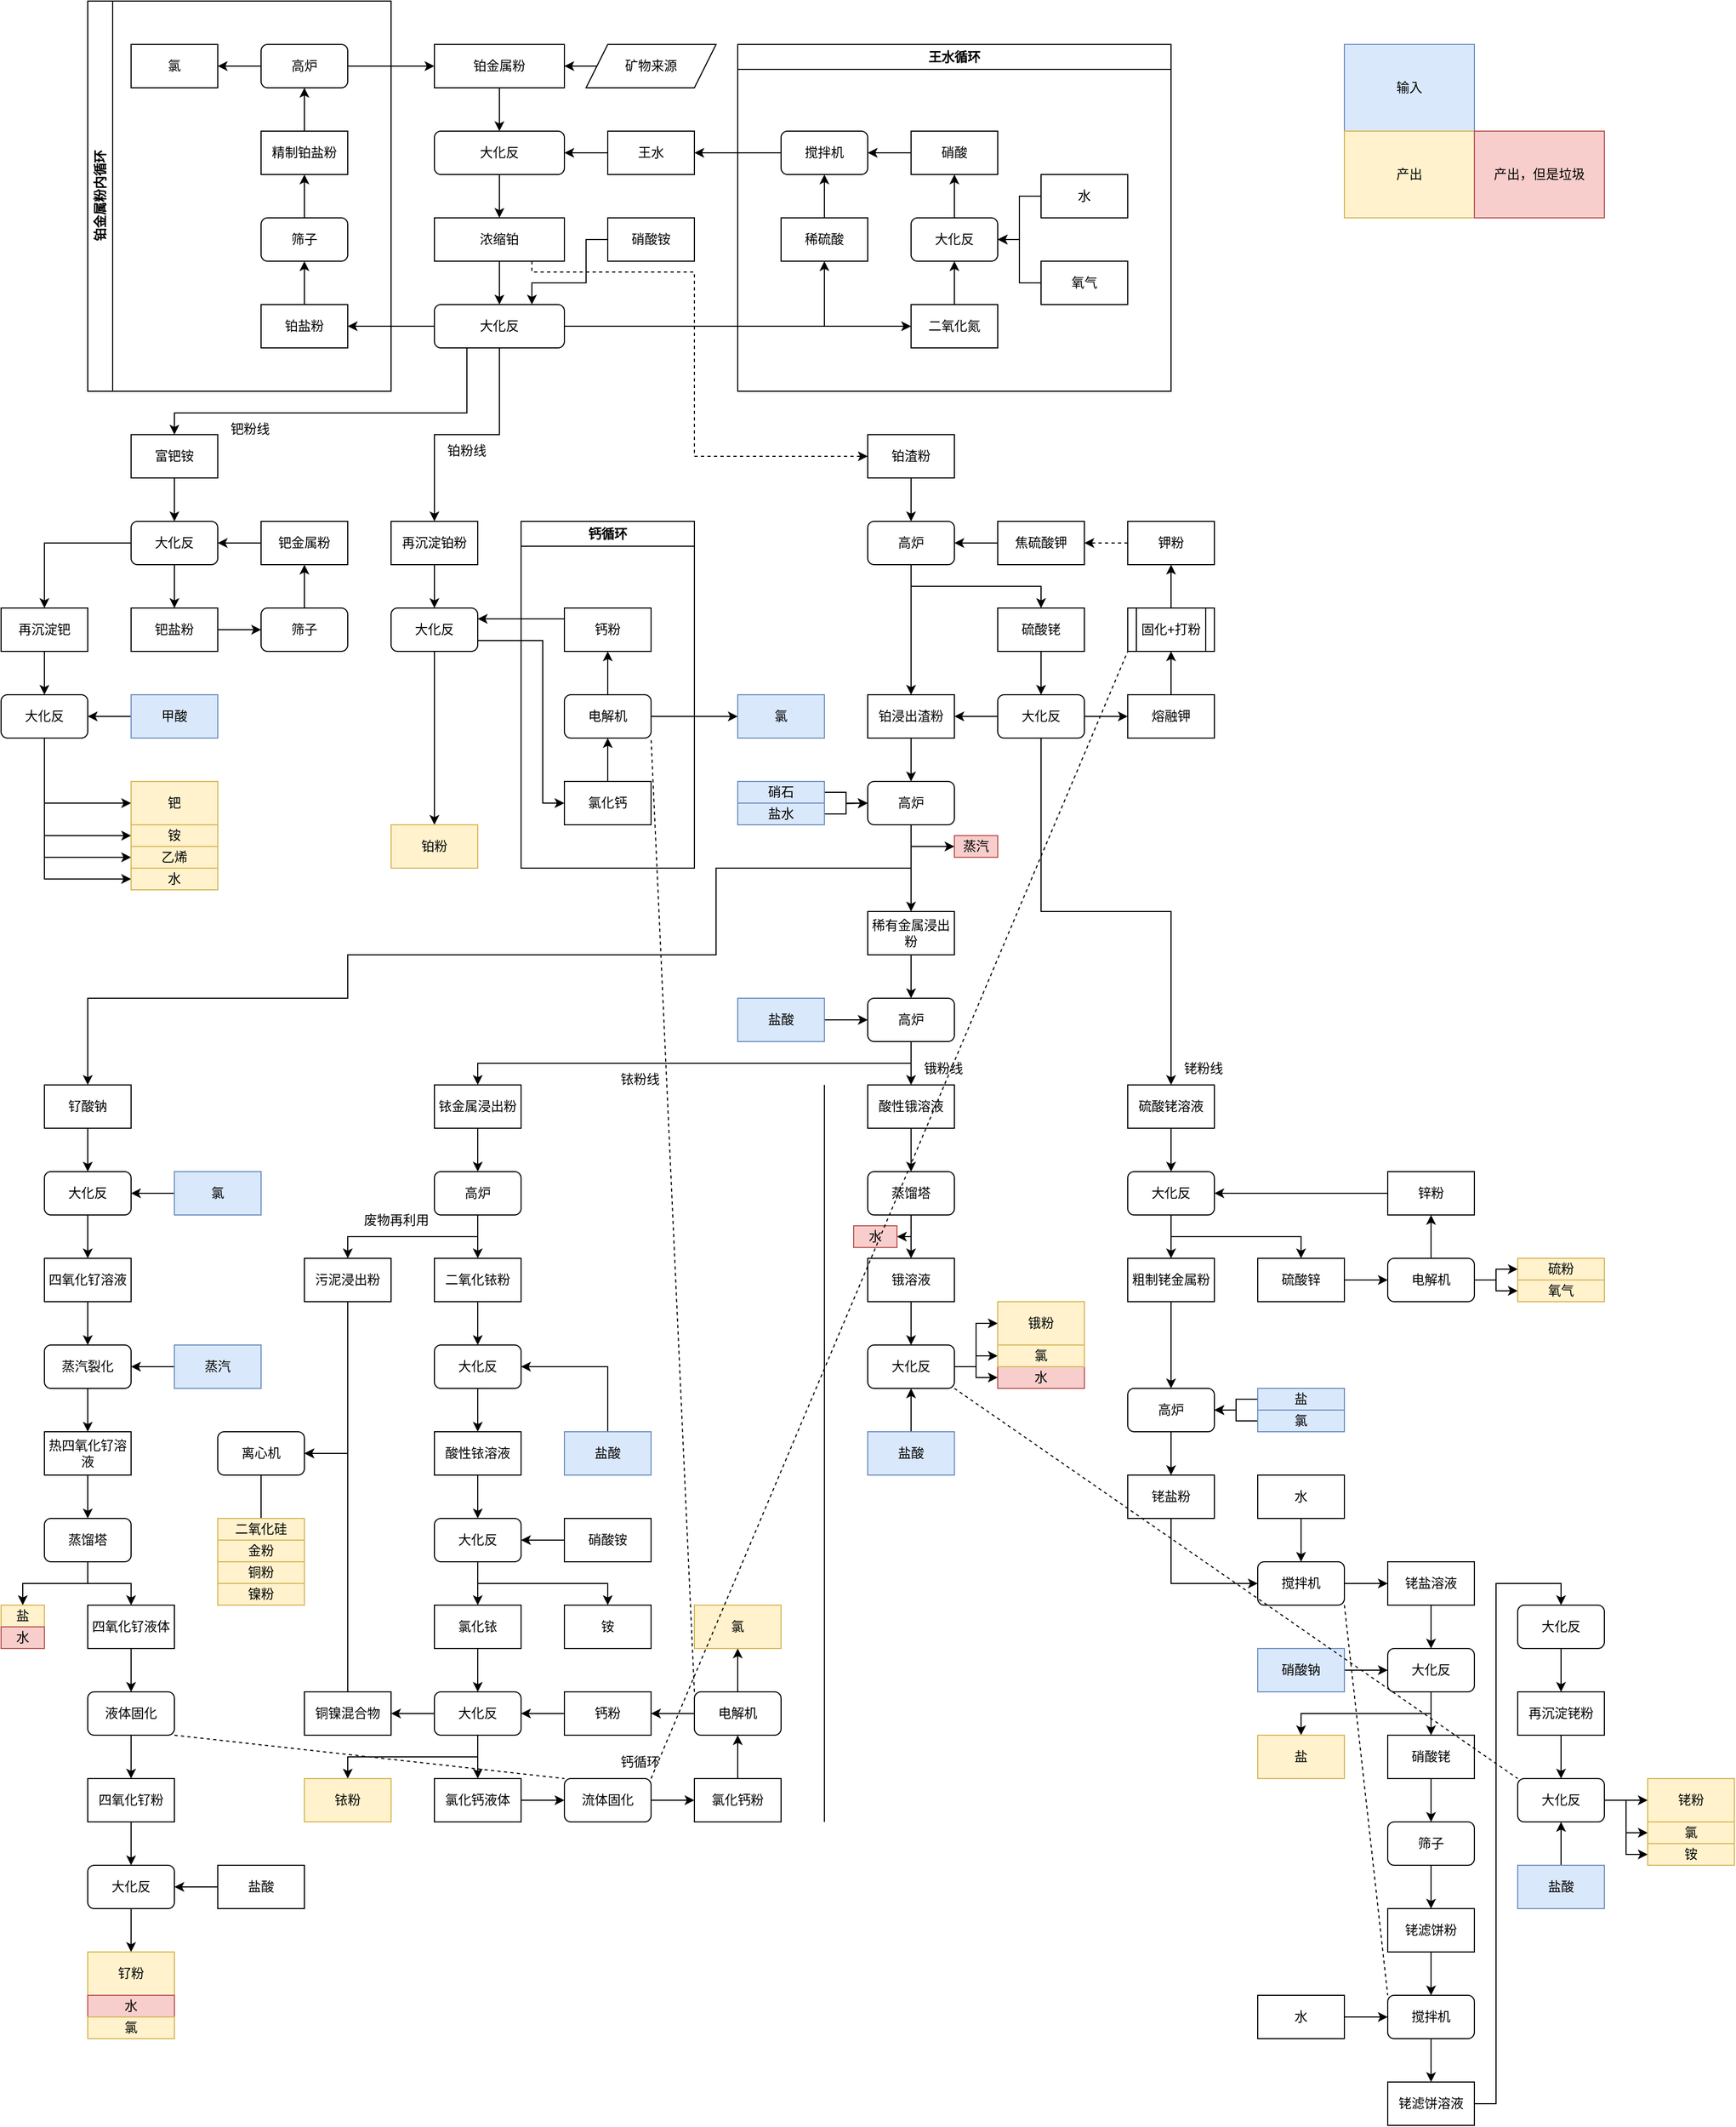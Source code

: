 <mxfile version="24.2.5" type="device">
  <diagram id="C5RBs43oDa-KdzZeNtuy" name="Page-1">
    <mxGraphModel dx="1434" dy="836" grid="1" gridSize="10" guides="1" tooltips="1" connect="1" arrows="1" fold="1" page="1" pageScale="1" pageWidth="1654" pageHeight="1169" math="0" shadow="0">
      <root>
        <mxCell id="WIyWlLk6GJQsqaUBKTNV-0" />
        <mxCell id="WIyWlLk6GJQsqaUBKTNV-1" parent="WIyWlLk6GJQsqaUBKTNV-0" />
        <mxCell id="xagzG4HZBszGosMjI2TL-6" style="edgeStyle=orthogonalEdgeStyle;rounded=0;orthogonalLoop=1;jettySize=auto;html=1;exitX=0.5;exitY=1;exitDx=0;exitDy=0;entryX=0.5;entryY=0;entryDx=0;entryDy=0;" parent="WIyWlLk6GJQsqaUBKTNV-1" source="xagzG4HZBszGosMjI2TL-0" target="xagzG4HZBszGosMjI2TL-1" edge="1">
          <mxGeometry relative="1" as="geometry" />
        </mxCell>
        <mxCell id="xagzG4HZBszGosMjI2TL-0" value="铂金属粉" style="rounded=0;whiteSpace=wrap;html=1;" parent="WIyWlLk6GJQsqaUBKTNV-1" vertex="1">
          <mxGeometry x="440" y="40" width="120" height="40" as="geometry" />
        </mxCell>
        <mxCell id="xagzG4HZBszGosMjI2TL-7" style="edgeStyle=orthogonalEdgeStyle;rounded=0;orthogonalLoop=1;jettySize=auto;html=1;exitX=0.5;exitY=1;exitDx=0;exitDy=0;entryX=0.5;entryY=0;entryDx=0;entryDy=0;" parent="WIyWlLk6GJQsqaUBKTNV-1" source="xagzG4HZBszGosMjI2TL-1" target="xagzG4HZBszGosMjI2TL-2" edge="1">
          <mxGeometry relative="1" as="geometry" />
        </mxCell>
        <mxCell id="xagzG4HZBszGosMjI2TL-1" value="大化反" style="rounded=1;whiteSpace=wrap;html=1;" parent="WIyWlLk6GJQsqaUBKTNV-1" vertex="1">
          <mxGeometry x="440" y="120" width="120" height="40" as="geometry" />
        </mxCell>
        <mxCell id="xagzG4HZBszGosMjI2TL-9" style="edgeStyle=orthogonalEdgeStyle;rounded=0;orthogonalLoop=1;jettySize=auto;html=1;exitX=0.5;exitY=1;exitDx=0;exitDy=0;entryX=0.5;entryY=0;entryDx=0;entryDy=0;" parent="WIyWlLk6GJQsqaUBKTNV-1" source="xagzG4HZBszGosMjI2TL-2" target="xagzG4HZBszGosMjI2TL-4" edge="1">
          <mxGeometry relative="1" as="geometry" />
        </mxCell>
        <mxCell id="xagzG4HZBszGosMjI2TL-103" style="edgeStyle=orthogonalEdgeStyle;rounded=0;orthogonalLoop=1;jettySize=auto;html=1;exitX=0.75;exitY=1;exitDx=0;exitDy=0;entryX=0;entryY=0.5;entryDx=0;entryDy=0;dashed=1;" parent="WIyWlLk6GJQsqaUBKTNV-1" source="xagzG4HZBszGosMjI2TL-2" target="xagzG4HZBszGosMjI2TL-3" edge="1">
          <mxGeometry relative="1" as="geometry">
            <Array as="points">
              <mxPoint x="530" y="250" />
              <mxPoint x="680" y="250" />
              <mxPoint x="680" y="420" />
            </Array>
          </mxGeometry>
        </mxCell>
        <mxCell id="xagzG4HZBszGosMjI2TL-2" value="浓缩铂" style="rounded=0;whiteSpace=wrap;html=1;" parent="WIyWlLk6GJQsqaUBKTNV-1" vertex="1">
          <mxGeometry x="440" y="200" width="120" height="40" as="geometry" />
        </mxCell>
        <mxCell id="xagzG4HZBszGosMjI2TL-119" value="" style="edgeStyle=orthogonalEdgeStyle;rounded=0;orthogonalLoop=1;jettySize=auto;html=1;" parent="WIyWlLk6GJQsqaUBKTNV-1" source="xagzG4HZBszGosMjI2TL-3" target="xagzG4HZBszGosMjI2TL-118" edge="1">
          <mxGeometry relative="1" as="geometry" />
        </mxCell>
        <mxCell id="xagzG4HZBszGosMjI2TL-3" value="铂渣粉" style="rounded=0;whiteSpace=wrap;html=1;" parent="WIyWlLk6GJQsqaUBKTNV-1" vertex="1">
          <mxGeometry x="840" y="400" width="80" height="40" as="geometry" />
        </mxCell>
        <mxCell id="xagzG4HZBszGosMjI2TL-40" style="edgeStyle=orthogonalEdgeStyle;rounded=0;orthogonalLoop=1;jettySize=auto;html=1;exitX=0.25;exitY=1;exitDx=0;exitDy=0;entryX=0.5;entryY=0;entryDx=0;entryDy=0;" parent="WIyWlLk6GJQsqaUBKTNV-1" source="xagzG4HZBszGosMjI2TL-4" target="xagzG4HZBszGosMjI2TL-11" edge="1">
          <mxGeometry relative="1" as="geometry">
            <Array as="points">
              <mxPoint x="470" y="380" />
              <mxPoint x="200" y="380" />
            </Array>
          </mxGeometry>
        </mxCell>
        <mxCell id="xagzG4HZBszGosMjI2TL-41" style="edgeStyle=orthogonalEdgeStyle;rounded=0;orthogonalLoop=1;jettySize=auto;html=1;exitX=0.5;exitY=1;exitDx=0;exitDy=0;entryX=0.5;entryY=0;entryDx=0;entryDy=0;" parent="WIyWlLk6GJQsqaUBKTNV-1" source="xagzG4HZBszGosMjI2TL-4" target="xagzG4HZBszGosMjI2TL-12" edge="1">
          <mxGeometry relative="1" as="geometry" />
        </mxCell>
        <mxCell id="xagzG4HZBszGosMjI2TL-75" style="edgeStyle=orthogonalEdgeStyle;rounded=0;orthogonalLoop=1;jettySize=auto;html=1;exitX=1;exitY=0.5;exitDx=0;exitDy=0;entryX=0;entryY=0.5;entryDx=0;entryDy=0;" parent="WIyWlLk6GJQsqaUBKTNV-1" source="xagzG4HZBszGosMjI2TL-4" target="xagzG4HZBszGosMjI2TL-14" edge="1">
          <mxGeometry relative="1" as="geometry" />
        </mxCell>
        <mxCell id="xagzG4HZBszGosMjI2TL-76" style="edgeStyle=orthogonalEdgeStyle;rounded=0;orthogonalLoop=1;jettySize=auto;html=1;exitX=1;exitY=0.5;exitDx=0;exitDy=0;entryX=0.5;entryY=1;entryDx=0;entryDy=0;" parent="WIyWlLk6GJQsqaUBKTNV-1" source="xagzG4HZBszGosMjI2TL-4" target="xagzG4HZBszGosMjI2TL-15" edge="1">
          <mxGeometry relative="1" as="geometry" />
        </mxCell>
        <mxCell id="xagzG4HZBszGosMjI2TL-102" style="edgeStyle=orthogonalEdgeStyle;rounded=0;orthogonalLoop=1;jettySize=auto;html=1;exitX=0;exitY=0.5;exitDx=0;exitDy=0;entryX=1;entryY=0.5;entryDx=0;entryDy=0;" parent="WIyWlLk6GJQsqaUBKTNV-1" source="xagzG4HZBszGosMjI2TL-4" target="xagzG4HZBszGosMjI2TL-13" edge="1">
          <mxGeometry relative="1" as="geometry" />
        </mxCell>
        <mxCell id="xagzG4HZBszGosMjI2TL-4" value="大化反" style="rounded=1;whiteSpace=wrap;html=1;" parent="WIyWlLk6GJQsqaUBKTNV-1" vertex="1">
          <mxGeometry x="440" y="280" width="120" height="40" as="geometry" />
        </mxCell>
        <mxCell id="xagzG4HZBszGosMjI2TL-23" style="edgeStyle=orthogonalEdgeStyle;rounded=0;orthogonalLoop=1;jettySize=auto;html=1;exitX=0;exitY=0.5;exitDx=0;exitDy=0;entryX=0.75;entryY=0;entryDx=0;entryDy=0;" parent="WIyWlLk6GJQsqaUBKTNV-1" source="xagzG4HZBszGosMjI2TL-5" target="xagzG4HZBszGosMjI2TL-4" edge="1">
          <mxGeometry relative="1" as="geometry">
            <Array as="points">
              <mxPoint x="580" y="220" />
              <mxPoint x="580" y="260" />
              <mxPoint x="530" y="260" />
            </Array>
          </mxGeometry>
        </mxCell>
        <mxCell id="xagzG4HZBszGosMjI2TL-5" value="硝酸铵" style="rounded=0;whiteSpace=wrap;html=1;" parent="WIyWlLk6GJQsqaUBKTNV-1" vertex="1">
          <mxGeometry x="600" y="200" width="80" height="40" as="geometry" />
        </mxCell>
        <mxCell id="xagzG4HZBszGosMjI2TL-81" style="edgeStyle=orthogonalEdgeStyle;rounded=0;orthogonalLoop=1;jettySize=auto;html=1;exitX=0.5;exitY=1;exitDx=0;exitDy=0;entryX=0.5;entryY=0;entryDx=0;entryDy=0;" parent="WIyWlLk6GJQsqaUBKTNV-1" source="xagzG4HZBszGosMjI2TL-11" target="xagzG4HZBszGosMjI2TL-77" edge="1">
          <mxGeometry relative="1" as="geometry" />
        </mxCell>
        <mxCell id="xagzG4HZBszGosMjI2TL-11" value="富钯铵" style="rounded=0;whiteSpace=wrap;html=1;" parent="WIyWlLk6GJQsqaUBKTNV-1" vertex="1">
          <mxGeometry x="160" y="400" width="80" height="40" as="geometry" />
        </mxCell>
        <mxCell id="xagzG4HZBszGosMjI2TL-46" value="" style="edgeStyle=orthogonalEdgeStyle;rounded=0;orthogonalLoop=1;jettySize=auto;html=1;" parent="WIyWlLk6GJQsqaUBKTNV-1" source="xagzG4HZBszGosMjI2TL-12" target="xagzG4HZBszGosMjI2TL-43" edge="1">
          <mxGeometry relative="1" as="geometry" />
        </mxCell>
        <mxCell id="xagzG4HZBszGosMjI2TL-12" value="再沉淀铂粉" style="rounded=0;whiteSpace=wrap;html=1;" parent="WIyWlLk6GJQsqaUBKTNV-1" vertex="1">
          <mxGeometry x="400" y="480" width="80" height="40" as="geometry" />
        </mxCell>
        <mxCell id="xagzG4HZBszGosMjI2TL-17" style="edgeStyle=orthogonalEdgeStyle;rounded=0;orthogonalLoop=1;jettySize=auto;html=1;exitX=0;exitY=0.5;exitDx=0;exitDy=0;entryX=1;entryY=0.5;entryDx=0;entryDy=0;" parent="WIyWlLk6GJQsqaUBKTNV-1" source="xagzG4HZBszGosMjI2TL-16" target="xagzG4HZBszGosMjI2TL-1" edge="1">
          <mxGeometry relative="1" as="geometry" />
        </mxCell>
        <mxCell id="xagzG4HZBszGosMjI2TL-16" value="王水" style="rounded=0;whiteSpace=wrap;html=1;" parent="WIyWlLk6GJQsqaUBKTNV-1" vertex="1">
          <mxGeometry x="600" y="120" width="80" height="40" as="geometry" />
        </mxCell>
        <mxCell id="xagzG4HZBszGosMjI2TL-22" value="" style="edgeStyle=orthogonalEdgeStyle;rounded=0;orthogonalLoop=1;jettySize=auto;html=1;" parent="WIyWlLk6GJQsqaUBKTNV-1" source="xagzG4HZBszGosMjI2TL-18" target="xagzG4HZBszGosMjI2TL-16" edge="1">
          <mxGeometry relative="1" as="geometry" />
        </mxCell>
        <mxCell id="xagzG4HZBszGosMjI2TL-62" style="edgeStyle=orthogonalEdgeStyle;rounded=0;orthogonalLoop=1;jettySize=auto;html=1;exitX=0.5;exitY=1;exitDx=0;exitDy=0;entryX=0.5;entryY=0;entryDx=0;entryDy=0;" parent="WIyWlLk6GJQsqaUBKTNV-1" source="xagzG4HZBszGosMjI2TL-43" target="xagzG4HZBszGosMjI2TL-48" edge="1">
          <mxGeometry relative="1" as="geometry" />
        </mxCell>
        <mxCell id="xagzG4HZBszGosMjI2TL-66" style="edgeStyle=orthogonalEdgeStyle;rounded=0;orthogonalLoop=1;jettySize=auto;html=1;exitX=1;exitY=0.75;exitDx=0;exitDy=0;entryX=0;entryY=0.5;entryDx=0;entryDy=0;" parent="WIyWlLk6GJQsqaUBKTNV-1" source="xagzG4HZBszGosMjI2TL-43" target="xagzG4HZBszGosMjI2TL-47" edge="1">
          <mxGeometry relative="1" as="geometry">
            <Array as="points">
              <mxPoint x="540" y="590" />
              <mxPoint x="540" y="740" />
            </Array>
          </mxGeometry>
        </mxCell>
        <mxCell id="xagzG4HZBszGosMjI2TL-43" value="大化反" style="rounded=1;whiteSpace=wrap;html=1;" parent="WIyWlLk6GJQsqaUBKTNV-1" vertex="1">
          <mxGeometry x="400" y="560" width="80" height="40" as="geometry" />
        </mxCell>
        <mxCell id="xagzG4HZBszGosMjI2TL-48" value="铂粉" style="rounded=0;whiteSpace=wrap;html=1;fillColor=#fff2cc;strokeColor=#d6b656;" parent="WIyWlLk6GJQsqaUBKTNV-1" vertex="1">
          <mxGeometry x="400" y="760" width="80" height="40" as="geometry" />
        </mxCell>
        <mxCell id="xagzG4HZBszGosMjI2TL-56" value="" style="edgeStyle=orthogonalEdgeStyle;rounded=0;orthogonalLoop=1;jettySize=auto;html=1;" parent="WIyWlLk6GJQsqaUBKTNV-1" source="xagzG4HZBszGosMjI2TL-52" target="xagzG4HZBszGosMjI2TL-55" edge="1">
          <mxGeometry relative="1" as="geometry" />
        </mxCell>
        <mxCell id="xagzG4HZBszGosMjI2TL-55" value="氯" style="rounded=0;whiteSpace=wrap;html=1;fillColor=#dae8fc;strokeColor=#6c8ebf;" parent="WIyWlLk6GJQsqaUBKTNV-1" vertex="1">
          <mxGeometry x="720" y="640" width="80" height="40" as="geometry" />
        </mxCell>
        <mxCell id="xagzG4HZBszGosMjI2TL-58" value="钙循环" style="swimlane;whiteSpace=wrap;html=1;" parent="WIyWlLk6GJQsqaUBKTNV-1" vertex="1">
          <mxGeometry x="520" y="480" width="160" height="320" as="geometry" />
        </mxCell>
        <mxCell id="xagzG4HZBszGosMjI2TL-44" value="钙粉" style="rounded=0;whiteSpace=wrap;html=1;" parent="xagzG4HZBszGosMjI2TL-58" vertex="1">
          <mxGeometry x="40" y="80" width="80" height="40" as="geometry" />
        </mxCell>
        <mxCell id="xagzG4HZBszGosMjI2TL-53" style="edgeStyle=orthogonalEdgeStyle;rounded=0;orthogonalLoop=1;jettySize=auto;html=1;exitX=0.5;exitY=0;exitDx=0;exitDy=0;entryX=0.5;entryY=1;entryDx=0;entryDy=0;" parent="xagzG4HZBszGosMjI2TL-58" source="xagzG4HZBszGosMjI2TL-47" target="xagzG4HZBszGosMjI2TL-52" edge="1">
          <mxGeometry relative="1" as="geometry" />
        </mxCell>
        <mxCell id="xagzG4HZBszGosMjI2TL-47" value="氯化钙" style="rounded=0;whiteSpace=wrap;html=1;" parent="xagzG4HZBszGosMjI2TL-58" vertex="1">
          <mxGeometry x="40" y="240" width="80" height="40" as="geometry" />
        </mxCell>
        <mxCell id="xagzG4HZBszGosMjI2TL-54" style="edgeStyle=orthogonalEdgeStyle;rounded=0;orthogonalLoop=1;jettySize=auto;html=1;exitX=0.5;exitY=0;exitDx=0;exitDy=0;entryX=0.5;entryY=1;entryDx=0;entryDy=0;" parent="xagzG4HZBszGosMjI2TL-58" source="xagzG4HZBszGosMjI2TL-52" target="xagzG4HZBszGosMjI2TL-44" edge="1">
          <mxGeometry relative="1" as="geometry" />
        </mxCell>
        <mxCell id="xagzG4HZBszGosMjI2TL-52" value="电解机" style="rounded=1;whiteSpace=wrap;html=1;" parent="xagzG4HZBszGosMjI2TL-58" vertex="1">
          <mxGeometry x="40" y="160" width="80" height="40" as="geometry" />
        </mxCell>
        <mxCell id="xagzG4HZBszGosMjI2TL-59" value="王水循环" style="swimlane;whiteSpace=wrap;html=1;" parent="WIyWlLk6GJQsqaUBKTNV-1" vertex="1">
          <mxGeometry x="720" y="40" width="400" height="320" as="geometry" />
        </mxCell>
        <mxCell id="xagzG4HZBszGosMjI2TL-35" value="" style="edgeStyle=orthogonalEdgeStyle;rounded=0;orthogonalLoop=1;jettySize=auto;html=1;" parent="xagzG4HZBszGosMjI2TL-59" source="xagzG4HZBszGosMjI2TL-14" target="xagzG4HZBszGosMjI2TL-25" edge="1">
          <mxGeometry relative="1" as="geometry">
            <Array as="points">
              <mxPoint x="180" y="260" />
            </Array>
          </mxGeometry>
        </mxCell>
        <mxCell id="xagzG4HZBszGosMjI2TL-14" value="二氧化氮" style="rounded=0;whiteSpace=wrap;html=1;" parent="xagzG4HZBszGosMjI2TL-59" vertex="1">
          <mxGeometry x="160" y="240" width="80" height="40" as="geometry" />
        </mxCell>
        <mxCell id="xagzG4HZBszGosMjI2TL-20" value="" style="edgeStyle=orthogonalEdgeStyle;rounded=0;orthogonalLoop=1;jettySize=auto;html=1;" parent="xagzG4HZBszGosMjI2TL-59" source="xagzG4HZBszGosMjI2TL-15" target="xagzG4HZBszGosMjI2TL-18" edge="1">
          <mxGeometry relative="1" as="geometry" />
        </mxCell>
        <mxCell id="xagzG4HZBszGosMjI2TL-15" value="稀硫酸" style="rounded=0;whiteSpace=wrap;html=1;" parent="xagzG4HZBszGosMjI2TL-59" vertex="1">
          <mxGeometry x="40" y="160" width="80" height="40" as="geometry" />
        </mxCell>
        <mxCell id="xagzG4HZBszGosMjI2TL-18" value="搅拌机" style="rounded=1;whiteSpace=wrap;html=1;" parent="xagzG4HZBszGosMjI2TL-59" vertex="1">
          <mxGeometry x="40" y="80" width="80" height="40" as="geometry" />
        </mxCell>
        <mxCell id="xagzG4HZBszGosMjI2TL-33" style="edgeStyle=orthogonalEdgeStyle;rounded=0;orthogonalLoop=1;jettySize=auto;html=1;exitX=0.5;exitY=0;exitDx=0;exitDy=0;entryX=0.5;entryY=1;entryDx=0;entryDy=0;" parent="xagzG4HZBszGosMjI2TL-59" source="xagzG4HZBszGosMjI2TL-25" target="xagzG4HZBszGosMjI2TL-32" edge="1">
          <mxGeometry relative="1" as="geometry" />
        </mxCell>
        <mxCell id="xagzG4HZBszGosMjI2TL-25" value="大化反" style="rounded=1;whiteSpace=wrap;html=1;" parent="xagzG4HZBszGosMjI2TL-59" vertex="1">
          <mxGeometry x="160" y="160" width="80" height="40" as="geometry" />
        </mxCell>
        <mxCell id="xagzG4HZBszGosMjI2TL-74" value="" style="edgeStyle=orthogonalEdgeStyle;rounded=0;orthogonalLoop=1;jettySize=auto;html=1;" parent="xagzG4HZBszGosMjI2TL-59" source="xagzG4HZBszGosMjI2TL-28" target="xagzG4HZBszGosMjI2TL-25" edge="1">
          <mxGeometry relative="1" as="geometry" />
        </mxCell>
        <mxCell id="xagzG4HZBszGosMjI2TL-28" value="氧气" style="rounded=0;whiteSpace=wrap;html=1;" parent="xagzG4HZBszGosMjI2TL-59" vertex="1">
          <mxGeometry x="280" y="200" width="80" height="40" as="geometry" />
        </mxCell>
        <mxCell id="xagzG4HZBszGosMjI2TL-73" value="" style="edgeStyle=orthogonalEdgeStyle;rounded=0;orthogonalLoop=1;jettySize=auto;html=1;" parent="xagzG4HZBszGosMjI2TL-59" source="xagzG4HZBszGosMjI2TL-29" target="xagzG4HZBszGosMjI2TL-25" edge="1">
          <mxGeometry relative="1" as="geometry" />
        </mxCell>
        <mxCell id="xagzG4HZBszGosMjI2TL-29" value="水" style="rounded=0;whiteSpace=wrap;html=1;" parent="xagzG4HZBszGosMjI2TL-59" vertex="1">
          <mxGeometry x="280" y="120" width="80" height="40" as="geometry" />
        </mxCell>
        <mxCell id="xagzG4HZBszGosMjI2TL-68" value="" style="edgeStyle=orthogonalEdgeStyle;rounded=0;orthogonalLoop=1;jettySize=auto;html=1;" parent="xagzG4HZBszGosMjI2TL-59" source="xagzG4HZBszGosMjI2TL-32" target="xagzG4HZBszGosMjI2TL-18" edge="1">
          <mxGeometry relative="1" as="geometry" />
        </mxCell>
        <mxCell id="xagzG4HZBszGosMjI2TL-32" value="硝酸" style="rounded=0;whiteSpace=wrap;html=1;" parent="xagzG4HZBszGosMjI2TL-59" vertex="1">
          <mxGeometry x="160" y="80" width="80" height="40" as="geometry" />
        </mxCell>
        <mxCell id="xagzG4HZBszGosMjI2TL-65" style="edgeStyle=orthogonalEdgeStyle;rounded=0;orthogonalLoop=1;jettySize=auto;html=1;exitX=0;exitY=0.25;exitDx=0;exitDy=0;entryX=1;entryY=0.25;entryDx=0;entryDy=0;" parent="WIyWlLk6GJQsqaUBKTNV-1" source="xagzG4HZBszGosMjI2TL-44" target="xagzG4HZBszGosMjI2TL-43" edge="1">
          <mxGeometry relative="1" as="geometry" />
        </mxCell>
        <mxCell id="xagzG4HZBszGosMjI2TL-83" value="" style="edgeStyle=orthogonalEdgeStyle;rounded=0;orthogonalLoop=1;jettySize=auto;html=1;" parent="WIyWlLk6GJQsqaUBKTNV-1" source="xagzG4HZBszGosMjI2TL-77" target="xagzG4HZBszGosMjI2TL-82" edge="1">
          <mxGeometry relative="1" as="geometry" />
        </mxCell>
        <mxCell id="xagzG4HZBszGosMjI2TL-89" style="edgeStyle=orthogonalEdgeStyle;rounded=0;orthogonalLoop=1;jettySize=auto;html=1;exitX=0;exitY=0.5;exitDx=0;exitDy=0;entryX=0.5;entryY=0;entryDx=0;entryDy=0;" parent="WIyWlLk6GJQsqaUBKTNV-1" source="xagzG4HZBszGosMjI2TL-77" target="xagzG4HZBszGosMjI2TL-88" edge="1">
          <mxGeometry relative="1" as="geometry" />
        </mxCell>
        <mxCell id="xagzG4HZBszGosMjI2TL-77" value="大化反" style="rounded=1;whiteSpace=wrap;html=1;" parent="WIyWlLk6GJQsqaUBKTNV-1" vertex="1">
          <mxGeometry x="160" y="480" width="80" height="40" as="geometry" />
        </mxCell>
        <mxCell id="xagzG4HZBszGosMjI2TL-79" value="" style="edgeStyle=orthogonalEdgeStyle;rounded=0;orthogonalLoop=1;jettySize=auto;html=1;" parent="WIyWlLk6GJQsqaUBKTNV-1" source="xagzG4HZBszGosMjI2TL-78" target="xagzG4HZBszGosMjI2TL-77" edge="1">
          <mxGeometry relative="1" as="geometry" />
        </mxCell>
        <mxCell id="xagzG4HZBszGosMjI2TL-78" value="钯金属粉" style="rounded=0;whiteSpace=wrap;html=1;" parent="WIyWlLk6GJQsqaUBKTNV-1" vertex="1">
          <mxGeometry x="280" y="480" width="80" height="40" as="geometry" />
        </mxCell>
        <mxCell id="xagzG4HZBszGosMjI2TL-86" value="" style="edgeStyle=orthogonalEdgeStyle;rounded=0;orthogonalLoop=1;jettySize=auto;html=1;" parent="WIyWlLk6GJQsqaUBKTNV-1" source="xagzG4HZBszGosMjI2TL-82" target="xagzG4HZBszGosMjI2TL-85" edge="1">
          <mxGeometry relative="1" as="geometry" />
        </mxCell>
        <mxCell id="xagzG4HZBszGosMjI2TL-82" value="钯盐粉" style="rounded=0;whiteSpace=wrap;html=1;" parent="WIyWlLk6GJQsqaUBKTNV-1" vertex="1">
          <mxGeometry x="160" y="560" width="80" height="40" as="geometry" />
        </mxCell>
        <mxCell id="xagzG4HZBszGosMjI2TL-87" value="" style="edgeStyle=orthogonalEdgeStyle;rounded=0;orthogonalLoop=1;jettySize=auto;html=1;" parent="WIyWlLk6GJQsqaUBKTNV-1" source="xagzG4HZBszGosMjI2TL-85" target="xagzG4HZBszGosMjI2TL-78" edge="1">
          <mxGeometry relative="1" as="geometry" />
        </mxCell>
        <mxCell id="xagzG4HZBszGosMjI2TL-85" value="筛子" style="rounded=1;whiteSpace=wrap;html=1;" parent="WIyWlLk6GJQsqaUBKTNV-1" vertex="1">
          <mxGeometry x="280" y="560" width="80" height="40" as="geometry" />
        </mxCell>
        <mxCell id="xagzG4HZBszGosMjI2TL-93" value="" style="edgeStyle=orthogonalEdgeStyle;rounded=0;orthogonalLoop=1;jettySize=auto;html=1;" parent="WIyWlLk6GJQsqaUBKTNV-1" source="xagzG4HZBszGosMjI2TL-88" target="xagzG4HZBszGosMjI2TL-90" edge="1">
          <mxGeometry relative="1" as="geometry" />
        </mxCell>
        <mxCell id="xagzG4HZBszGosMjI2TL-88" value="再沉淀钯" style="rounded=0;whiteSpace=wrap;html=1;" parent="WIyWlLk6GJQsqaUBKTNV-1" vertex="1">
          <mxGeometry x="40" y="560" width="80" height="40" as="geometry" />
        </mxCell>
        <mxCell id="xagzG4HZBszGosMjI2TL-98" style="edgeStyle=orthogonalEdgeStyle;rounded=0;orthogonalLoop=1;jettySize=auto;html=1;exitX=0.5;exitY=1;exitDx=0;exitDy=0;entryX=0;entryY=0.5;entryDx=0;entryDy=0;" parent="WIyWlLk6GJQsqaUBKTNV-1" source="xagzG4HZBszGosMjI2TL-90" target="xagzG4HZBszGosMjI2TL-94" edge="1">
          <mxGeometry relative="1" as="geometry" />
        </mxCell>
        <mxCell id="xagzG4HZBszGosMjI2TL-99" style="edgeStyle=orthogonalEdgeStyle;rounded=0;orthogonalLoop=1;jettySize=auto;html=1;exitX=0.5;exitY=1;exitDx=0;exitDy=0;entryX=0;entryY=0.5;entryDx=0;entryDy=0;" parent="WIyWlLk6GJQsqaUBKTNV-1" source="xagzG4HZBszGosMjI2TL-90" target="xagzG4HZBszGosMjI2TL-95" edge="1">
          <mxGeometry relative="1" as="geometry" />
        </mxCell>
        <mxCell id="xagzG4HZBszGosMjI2TL-100" style="edgeStyle=orthogonalEdgeStyle;rounded=0;orthogonalLoop=1;jettySize=auto;html=1;exitX=0.5;exitY=1;exitDx=0;exitDy=0;entryX=0;entryY=0.5;entryDx=0;entryDy=0;" parent="WIyWlLk6GJQsqaUBKTNV-1" source="xagzG4HZBszGosMjI2TL-90" target="xagzG4HZBszGosMjI2TL-96" edge="1">
          <mxGeometry relative="1" as="geometry" />
        </mxCell>
        <mxCell id="xagzG4HZBszGosMjI2TL-101" style="edgeStyle=orthogonalEdgeStyle;rounded=0;orthogonalLoop=1;jettySize=auto;html=1;exitX=0.5;exitY=1;exitDx=0;exitDy=0;entryX=0;entryY=0.5;entryDx=0;entryDy=0;" parent="WIyWlLk6GJQsqaUBKTNV-1" source="xagzG4HZBszGosMjI2TL-90" target="xagzG4HZBszGosMjI2TL-97" edge="1">
          <mxGeometry relative="1" as="geometry" />
        </mxCell>
        <mxCell id="xagzG4HZBszGosMjI2TL-90" value="大化反" style="rounded=1;whiteSpace=wrap;html=1;" parent="WIyWlLk6GJQsqaUBKTNV-1" vertex="1">
          <mxGeometry x="40" y="640" width="80" height="40" as="geometry" />
        </mxCell>
        <mxCell id="xagzG4HZBszGosMjI2TL-92" value="" style="edgeStyle=orthogonalEdgeStyle;rounded=0;orthogonalLoop=1;jettySize=auto;html=1;" parent="WIyWlLk6GJQsqaUBKTNV-1" source="xagzG4HZBszGosMjI2TL-91" target="xagzG4HZBszGosMjI2TL-90" edge="1">
          <mxGeometry relative="1" as="geometry" />
        </mxCell>
        <mxCell id="xagzG4HZBszGosMjI2TL-91" value="甲酸" style="rounded=0;whiteSpace=wrap;html=1;fillColor=#dae8fc;strokeColor=#6c8ebf;" parent="WIyWlLk6GJQsqaUBKTNV-1" vertex="1">
          <mxGeometry x="160" y="640" width="80" height="40" as="geometry" />
        </mxCell>
        <mxCell id="xagzG4HZBszGosMjI2TL-94" value="钯" style="rounded=0;whiteSpace=wrap;html=1;fillColor=#fff2cc;strokeColor=#d6b656;" parent="WIyWlLk6GJQsqaUBKTNV-1" vertex="1">
          <mxGeometry x="160" y="720" width="80" height="40" as="geometry" />
        </mxCell>
        <mxCell id="xagzG4HZBszGosMjI2TL-95" value="铵" style="rounded=0;whiteSpace=wrap;html=1;fillColor=#fff2cc;strokeColor=#d6b656;" parent="WIyWlLk6GJQsqaUBKTNV-1" vertex="1">
          <mxGeometry x="160" y="760" width="80" height="20" as="geometry" />
        </mxCell>
        <mxCell id="xagzG4HZBszGosMjI2TL-96" value="乙烯" style="rounded=0;whiteSpace=wrap;html=1;fillColor=#fff2cc;strokeColor=#d6b656;" parent="WIyWlLk6GJQsqaUBKTNV-1" vertex="1">
          <mxGeometry x="160" y="780" width="80" height="20" as="geometry" />
        </mxCell>
        <mxCell id="xagzG4HZBszGosMjI2TL-97" value="水" style="rounded=0;whiteSpace=wrap;html=1;fillColor=#fff2cc;strokeColor=#d6b656;" parent="WIyWlLk6GJQsqaUBKTNV-1" vertex="1">
          <mxGeometry x="160" y="800" width="80" height="20" as="geometry" />
        </mxCell>
        <mxCell id="xagzG4HZBszGosMjI2TL-110" value="" style="edgeStyle=orthogonalEdgeStyle;rounded=0;orthogonalLoop=1;jettySize=auto;html=1;" parent="WIyWlLk6GJQsqaUBKTNV-1" source="xagzG4HZBszGosMjI2TL-108" target="xagzG4HZBszGosMjI2TL-0" edge="1">
          <mxGeometry relative="1" as="geometry" />
        </mxCell>
        <mxCell id="xagzG4HZBszGosMjI2TL-114" value="" style="edgeStyle=orthogonalEdgeStyle;rounded=0;orthogonalLoop=1;jettySize=auto;html=1;" parent="WIyWlLk6GJQsqaUBKTNV-1" source="xagzG4HZBszGosMjI2TL-113" target="xagzG4HZBszGosMjI2TL-0" edge="1">
          <mxGeometry relative="1" as="geometry" />
        </mxCell>
        <mxCell id="xagzG4HZBszGosMjI2TL-113" value="矿物来源" style="shape=parallelogram;perimeter=parallelogramPerimeter;whiteSpace=wrap;html=1;fixedSize=1;" parent="WIyWlLk6GJQsqaUBKTNV-1" vertex="1">
          <mxGeometry x="580" y="40" width="120" height="40" as="geometry" />
        </mxCell>
        <mxCell id="xagzG4HZBszGosMjI2TL-115" value="铂金属粉内循环" style="swimlane;horizontal=0;whiteSpace=wrap;html=1;" parent="WIyWlLk6GJQsqaUBKTNV-1" vertex="1">
          <mxGeometry x="120" width="280" height="360" as="geometry">
            <mxRectangle x="120" width="40" height="110" as="alternateBounds" />
          </mxGeometry>
        </mxCell>
        <mxCell id="xagzG4HZBszGosMjI2TL-105" value="" style="edgeStyle=orthogonalEdgeStyle;rounded=0;orthogonalLoop=1;jettySize=auto;html=1;" parent="xagzG4HZBszGosMjI2TL-115" source="xagzG4HZBszGosMjI2TL-13" target="xagzG4HZBszGosMjI2TL-104" edge="1">
          <mxGeometry relative="1" as="geometry" />
        </mxCell>
        <mxCell id="xagzG4HZBszGosMjI2TL-13" value="铂盐粉" style="rounded=0;whiteSpace=wrap;html=1;" parent="xagzG4HZBszGosMjI2TL-115" vertex="1">
          <mxGeometry x="160" y="280" width="80" height="40" as="geometry" />
        </mxCell>
        <mxCell id="xagzG4HZBszGosMjI2TL-107" value="" style="edgeStyle=orthogonalEdgeStyle;rounded=0;orthogonalLoop=1;jettySize=auto;html=1;" parent="xagzG4HZBszGosMjI2TL-115" source="xagzG4HZBszGosMjI2TL-104" target="xagzG4HZBszGosMjI2TL-106" edge="1">
          <mxGeometry relative="1" as="geometry" />
        </mxCell>
        <mxCell id="xagzG4HZBszGosMjI2TL-104" value="筛子" style="rounded=1;whiteSpace=wrap;html=1;" parent="xagzG4HZBszGosMjI2TL-115" vertex="1">
          <mxGeometry x="160" y="200" width="80" height="40" as="geometry" />
        </mxCell>
        <mxCell id="xagzG4HZBszGosMjI2TL-109" value="" style="edgeStyle=orthogonalEdgeStyle;rounded=0;orthogonalLoop=1;jettySize=auto;html=1;" parent="xagzG4HZBszGosMjI2TL-115" source="xagzG4HZBszGosMjI2TL-106" target="xagzG4HZBszGosMjI2TL-108" edge="1">
          <mxGeometry relative="1" as="geometry" />
        </mxCell>
        <mxCell id="xagzG4HZBszGosMjI2TL-106" value="精制铂盐粉" style="rounded=0;whiteSpace=wrap;html=1;" parent="xagzG4HZBszGosMjI2TL-115" vertex="1">
          <mxGeometry x="160" y="120" width="80" height="40" as="geometry" />
        </mxCell>
        <mxCell id="xagzG4HZBszGosMjI2TL-112" value="" style="edgeStyle=orthogonalEdgeStyle;rounded=0;orthogonalLoop=1;jettySize=auto;html=1;" parent="xagzG4HZBszGosMjI2TL-115" source="xagzG4HZBszGosMjI2TL-108" target="xagzG4HZBszGosMjI2TL-111" edge="1">
          <mxGeometry relative="1" as="geometry" />
        </mxCell>
        <mxCell id="xagzG4HZBszGosMjI2TL-108" value="高炉" style="rounded=1;whiteSpace=wrap;html=1;" parent="xagzG4HZBszGosMjI2TL-115" vertex="1">
          <mxGeometry x="160" y="40" width="80" height="40" as="geometry" />
        </mxCell>
        <mxCell id="xagzG4HZBszGosMjI2TL-111" value="氯" style="rounded=0;whiteSpace=wrap;html=1;" parent="xagzG4HZBszGosMjI2TL-115" vertex="1">
          <mxGeometry x="40" y="40" width="80" height="40" as="geometry" />
        </mxCell>
        <mxCell id="xagzG4HZBszGosMjI2TL-116" value="铂粉线" style="text;html=1;align=center;verticalAlign=middle;whiteSpace=wrap;rounded=0;" parent="WIyWlLk6GJQsqaUBKTNV-1" vertex="1">
          <mxGeometry x="440" y="400" width="60" height="30" as="geometry" />
        </mxCell>
        <mxCell id="xagzG4HZBszGosMjI2TL-117" value="钯粉线" style="text;html=1;align=center;verticalAlign=middle;whiteSpace=wrap;rounded=0;" parent="WIyWlLk6GJQsqaUBKTNV-1" vertex="1">
          <mxGeometry x="240" y="380" width="60" height="30" as="geometry" />
        </mxCell>
        <mxCell id="xagzG4HZBszGosMjI2TL-123" value="" style="edgeStyle=orthogonalEdgeStyle;rounded=0;orthogonalLoop=1;jettySize=auto;html=1;" parent="WIyWlLk6GJQsqaUBKTNV-1" source="xagzG4HZBszGosMjI2TL-118" target="xagzG4HZBszGosMjI2TL-122" edge="1">
          <mxGeometry relative="1" as="geometry" />
        </mxCell>
        <mxCell id="xagzG4HZBszGosMjI2TL-125" style="edgeStyle=orthogonalEdgeStyle;rounded=0;orthogonalLoop=1;jettySize=auto;html=1;exitX=0.5;exitY=1;exitDx=0;exitDy=0;entryX=0.5;entryY=0;entryDx=0;entryDy=0;" parent="WIyWlLk6GJQsqaUBKTNV-1" source="xagzG4HZBszGosMjI2TL-118" target="xagzG4HZBszGosMjI2TL-124" edge="1">
          <mxGeometry relative="1" as="geometry" />
        </mxCell>
        <mxCell id="xagzG4HZBszGosMjI2TL-118" value="高炉" style="rounded=1;whiteSpace=wrap;html=1;" parent="WIyWlLk6GJQsqaUBKTNV-1" vertex="1">
          <mxGeometry x="840" y="480" width="80" height="40" as="geometry" />
        </mxCell>
        <mxCell id="xagzG4HZBszGosMjI2TL-121" value="" style="edgeStyle=orthogonalEdgeStyle;rounded=0;orthogonalLoop=1;jettySize=auto;html=1;" parent="WIyWlLk6GJQsqaUBKTNV-1" source="xagzG4HZBszGosMjI2TL-120" target="xagzG4HZBszGosMjI2TL-118" edge="1">
          <mxGeometry relative="1" as="geometry" />
        </mxCell>
        <mxCell id="xagzG4HZBszGosMjI2TL-120" value="焦硫酸钾" style="rounded=0;whiteSpace=wrap;html=1;" parent="WIyWlLk6GJQsqaUBKTNV-1" vertex="1">
          <mxGeometry x="960" y="480" width="80" height="40" as="geometry" />
        </mxCell>
        <mxCell id="xagzG4HZBszGosMjI2TL-221" value="" style="edgeStyle=orthogonalEdgeStyle;rounded=0;orthogonalLoop=1;jettySize=auto;html=1;" parent="WIyWlLk6GJQsqaUBKTNV-1" source="xagzG4HZBszGosMjI2TL-122" target="xagzG4HZBszGosMjI2TL-220" edge="1">
          <mxGeometry relative="1" as="geometry" />
        </mxCell>
        <mxCell id="xagzG4HZBszGosMjI2TL-122" value="铂浸出渣粉" style="rounded=0;whiteSpace=wrap;html=1;" parent="WIyWlLk6GJQsqaUBKTNV-1" vertex="1">
          <mxGeometry x="840" y="640" width="80" height="40" as="geometry" />
        </mxCell>
        <mxCell id="xagzG4HZBszGosMjI2TL-127" value="" style="edgeStyle=orthogonalEdgeStyle;rounded=0;orthogonalLoop=1;jettySize=auto;html=1;" parent="WIyWlLk6GJQsqaUBKTNV-1" source="xagzG4HZBszGosMjI2TL-124" target="xagzG4HZBszGosMjI2TL-126" edge="1">
          <mxGeometry relative="1" as="geometry" />
        </mxCell>
        <mxCell id="xagzG4HZBszGosMjI2TL-124" value="硫酸铑" style="rounded=0;whiteSpace=wrap;html=1;" parent="WIyWlLk6GJQsqaUBKTNV-1" vertex="1">
          <mxGeometry x="960" y="560" width="80" height="40" as="geometry" />
        </mxCell>
        <mxCell id="xagzG4HZBszGosMjI2TL-129" value="" style="edgeStyle=orthogonalEdgeStyle;rounded=0;orthogonalLoop=1;jettySize=auto;html=1;exitX=0.5;exitY=1;exitDx=0;exitDy=0;" parent="WIyWlLk6GJQsqaUBKTNV-1" source="xagzG4HZBszGosMjI2TL-126" target="xagzG4HZBszGosMjI2TL-128" edge="1">
          <mxGeometry relative="1" as="geometry" />
        </mxCell>
        <mxCell id="xagzG4HZBszGosMjI2TL-133" style="edgeStyle=orthogonalEdgeStyle;rounded=0;orthogonalLoop=1;jettySize=auto;html=1;exitX=0;exitY=0.5;exitDx=0;exitDy=0;entryX=1;entryY=0.5;entryDx=0;entryDy=0;" parent="WIyWlLk6GJQsqaUBKTNV-1" source="xagzG4HZBszGosMjI2TL-126" target="xagzG4HZBszGosMjI2TL-122" edge="1">
          <mxGeometry relative="1" as="geometry" />
        </mxCell>
        <mxCell id="xagzG4HZBszGosMjI2TL-137" style="edgeStyle=orthogonalEdgeStyle;rounded=0;orthogonalLoop=1;jettySize=auto;html=1;exitX=1;exitY=0.5;exitDx=0;exitDy=0;entryX=0;entryY=0.5;entryDx=0;entryDy=0;" parent="WIyWlLk6GJQsqaUBKTNV-1" source="xagzG4HZBszGosMjI2TL-126" target="xagzG4HZBszGosMjI2TL-130" edge="1">
          <mxGeometry relative="1" as="geometry" />
        </mxCell>
        <mxCell id="xagzG4HZBszGosMjI2TL-126" value="大化反" style="rounded=1;whiteSpace=wrap;html=1;" parent="WIyWlLk6GJQsqaUBKTNV-1" vertex="1">
          <mxGeometry x="960" y="640" width="80" height="40" as="geometry" />
        </mxCell>
        <mxCell id="xagzG4HZBszGosMjI2TL-140" value="" style="edgeStyle=orthogonalEdgeStyle;rounded=0;orthogonalLoop=1;jettySize=auto;html=1;" parent="WIyWlLk6GJQsqaUBKTNV-1" source="xagzG4HZBszGosMjI2TL-128" target="xagzG4HZBszGosMjI2TL-138" edge="1">
          <mxGeometry relative="1" as="geometry" />
        </mxCell>
        <mxCell id="xagzG4HZBszGosMjI2TL-128" value="硫酸铑溶液" style="rounded=0;whiteSpace=wrap;html=1;" parent="WIyWlLk6GJQsqaUBKTNV-1" vertex="1">
          <mxGeometry x="1080" y="1000" width="80" height="40" as="geometry" />
        </mxCell>
        <mxCell id="xagzG4HZBszGosMjI2TL-135" value="" style="edgeStyle=orthogonalEdgeStyle;rounded=0;orthogonalLoop=1;jettySize=auto;html=1;" parent="WIyWlLk6GJQsqaUBKTNV-1" source="xagzG4HZBszGosMjI2TL-130" target="xagzG4HZBszGosMjI2TL-131" edge="1">
          <mxGeometry relative="1" as="geometry" />
        </mxCell>
        <mxCell id="xagzG4HZBszGosMjI2TL-130" value="熔融钾" style="rounded=0;whiteSpace=wrap;html=1;" parent="WIyWlLk6GJQsqaUBKTNV-1" vertex="1">
          <mxGeometry x="1080" y="640" width="80" height="40" as="geometry" />
        </mxCell>
        <mxCell id="xagzG4HZBszGosMjI2TL-136" value="" style="edgeStyle=orthogonalEdgeStyle;rounded=0;orthogonalLoop=1;jettySize=auto;html=1;" parent="WIyWlLk6GJQsqaUBKTNV-1" source="xagzG4HZBszGosMjI2TL-131" target="xagzG4HZBszGosMjI2TL-132" edge="1">
          <mxGeometry relative="1" as="geometry" />
        </mxCell>
        <mxCell id="xagzG4HZBszGosMjI2TL-131" value="固化+打粉" style="shape=process;whiteSpace=wrap;html=1;backgroundOutline=1;" parent="WIyWlLk6GJQsqaUBKTNV-1" vertex="1">
          <mxGeometry x="1080" y="560" width="80" height="40" as="geometry" />
        </mxCell>
        <mxCell id="xagzG4HZBszGosMjI2TL-218" style="rounded=0;orthogonalLoop=1;jettySize=auto;html=1;exitX=0;exitY=0.5;exitDx=0;exitDy=0;entryX=1;entryY=0.5;entryDx=0;entryDy=0;edgeStyle=orthogonalEdgeStyle;dashed=1;" parent="WIyWlLk6GJQsqaUBKTNV-1" source="xagzG4HZBszGosMjI2TL-132" target="xagzG4HZBszGosMjI2TL-120" edge="1">
          <mxGeometry relative="1" as="geometry" />
        </mxCell>
        <mxCell id="xagzG4HZBszGosMjI2TL-132" value="钾粉" style="rounded=0;whiteSpace=wrap;html=1;" parent="WIyWlLk6GJQsqaUBKTNV-1" vertex="1">
          <mxGeometry x="1080" y="480" width="80" height="40" as="geometry" />
        </mxCell>
        <mxCell id="xagzG4HZBszGosMjI2TL-154" style="edgeStyle=orthogonalEdgeStyle;rounded=0;orthogonalLoop=1;jettySize=auto;html=1;exitX=0.5;exitY=1;exitDx=0;exitDy=0;" parent="WIyWlLk6GJQsqaUBKTNV-1" source="xagzG4HZBszGosMjI2TL-138" target="xagzG4HZBszGosMjI2TL-143" edge="1">
          <mxGeometry relative="1" as="geometry" />
        </mxCell>
        <mxCell id="xagzG4HZBszGosMjI2TL-158" style="edgeStyle=orthogonalEdgeStyle;rounded=0;orthogonalLoop=1;jettySize=auto;html=1;exitX=0.5;exitY=1;exitDx=0;exitDy=0;" parent="WIyWlLk6GJQsqaUBKTNV-1" source="xagzG4HZBszGosMjI2TL-138" target="xagzG4HZBszGosMjI2TL-157" edge="1">
          <mxGeometry relative="1" as="geometry" />
        </mxCell>
        <mxCell id="xagzG4HZBszGosMjI2TL-138" value="大化反" style="rounded=1;whiteSpace=wrap;html=1;" parent="WIyWlLk6GJQsqaUBKTNV-1" vertex="1">
          <mxGeometry x="1080" y="1080" width="80" height="40" as="geometry" />
        </mxCell>
        <mxCell id="xagzG4HZBszGosMjI2TL-142" value="" style="edgeStyle=orthogonalEdgeStyle;rounded=0;orthogonalLoop=1;jettySize=auto;html=1;" parent="WIyWlLk6GJQsqaUBKTNV-1" source="xagzG4HZBszGosMjI2TL-141" target="xagzG4HZBszGosMjI2TL-138" edge="1">
          <mxGeometry relative="1" as="geometry" />
        </mxCell>
        <mxCell id="xagzG4HZBszGosMjI2TL-141" value="锌粉" style="rounded=0;whiteSpace=wrap;html=1;" parent="WIyWlLk6GJQsqaUBKTNV-1" vertex="1">
          <mxGeometry x="1320" y="1080" width="80" height="40" as="geometry" />
        </mxCell>
        <mxCell id="xagzG4HZBszGosMjI2TL-155" style="edgeStyle=orthogonalEdgeStyle;rounded=0;orthogonalLoop=1;jettySize=auto;html=1;exitX=1;exitY=0.5;exitDx=0;exitDy=0;" parent="WIyWlLk6GJQsqaUBKTNV-1" source="xagzG4HZBszGosMjI2TL-143" target="xagzG4HZBszGosMjI2TL-144" edge="1">
          <mxGeometry relative="1" as="geometry" />
        </mxCell>
        <mxCell id="xagzG4HZBszGosMjI2TL-143" value="硫酸锌" style="rounded=0;whiteSpace=wrap;html=1;" parent="WIyWlLk6GJQsqaUBKTNV-1" vertex="1">
          <mxGeometry x="1200" y="1160" width="80" height="40" as="geometry" />
        </mxCell>
        <mxCell id="xagzG4HZBszGosMjI2TL-156" style="edgeStyle=orthogonalEdgeStyle;rounded=0;orthogonalLoop=1;jettySize=auto;html=1;exitX=0.5;exitY=0;exitDx=0;exitDy=0;" parent="WIyWlLk6GJQsqaUBKTNV-1" source="xagzG4HZBszGosMjI2TL-144" target="xagzG4HZBszGosMjI2TL-141" edge="1">
          <mxGeometry relative="1" as="geometry" />
        </mxCell>
        <mxCell id="xagzG4HZBszGosMjI2TL-325" style="edgeStyle=orthogonalEdgeStyle;rounded=0;orthogonalLoop=1;jettySize=auto;html=1;exitX=1;exitY=0.5;exitDx=0;exitDy=0;entryX=0;entryY=0.5;entryDx=0;entryDy=0;" parent="WIyWlLk6GJQsqaUBKTNV-1" source="xagzG4HZBszGosMjI2TL-144" target="xagzG4HZBszGosMjI2TL-147" edge="1">
          <mxGeometry relative="1" as="geometry" />
        </mxCell>
        <mxCell id="xagzG4HZBszGosMjI2TL-326" style="edgeStyle=orthogonalEdgeStyle;rounded=0;orthogonalLoop=1;jettySize=auto;html=1;exitX=1;exitY=0.5;exitDx=0;exitDy=0;entryX=0;entryY=0.5;entryDx=0;entryDy=0;" parent="WIyWlLk6GJQsqaUBKTNV-1" source="xagzG4HZBszGosMjI2TL-144" target="xagzG4HZBszGosMjI2TL-148" edge="1">
          <mxGeometry relative="1" as="geometry" />
        </mxCell>
        <mxCell id="xagzG4HZBszGosMjI2TL-144" value="电解机" style="rounded=1;whiteSpace=wrap;html=1;" parent="WIyWlLk6GJQsqaUBKTNV-1" vertex="1">
          <mxGeometry x="1320" y="1160" width="80" height="40" as="geometry" />
        </mxCell>
        <mxCell id="xagzG4HZBszGosMjI2TL-164" style="edgeStyle=orthogonalEdgeStyle;rounded=0;orthogonalLoop=1;jettySize=auto;html=1;exitX=0.5;exitY=1;exitDx=0;exitDy=0;" parent="WIyWlLk6GJQsqaUBKTNV-1" source="xagzG4HZBszGosMjI2TL-157" target="xagzG4HZBszGosMjI2TL-159" edge="1">
          <mxGeometry relative="1" as="geometry" />
        </mxCell>
        <mxCell id="xagzG4HZBszGosMjI2TL-157" value="粗制铑金属粉" style="rounded=0;whiteSpace=wrap;html=1;" parent="WIyWlLk6GJQsqaUBKTNV-1" vertex="1">
          <mxGeometry x="1080" y="1160" width="80" height="40" as="geometry" />
        </mxCell>
        <mxCell id="xagzG4HZBszGosMjI2TL-166" value="" style="edgeStyle=orthogonalEdgeStyle;rounded=0;orthogonalLoop=1;jettySize=auto;html=1;" parent="WIyWlLk6GJQsqaUBKTNV-1" source="xagzG4HZBszGosMjI2TL-159" target="xagzG4HZBszGosMjI2TL-165" edge="1">
          <mxGeometry relative="1" as="geometry" />
        </mxCell>
        <mxCell id="xagzG4HZBszGosMjI2TL-159" value="高炉" style="rounded=1;whiteSpace=wrap;html=1;" parent="WIyWlLk6GJQsqaUBKTNV-1" vertex="1">
          <mxGeometry x="1080" y="1280" width="80" height="40" as="geometry" />
        </mxCell>
        <mxCell id="xagzG4HZBszGosMjI2TL-162" style="edgeStyle=orthogonalEdgeStyle;rounded=0;orthogonalLoop=1;jettySize=auto;html=1;exitX=0;exitY=0.5;exitDx=0;exitDy=0;" parent="WIyWlLk6GJQsqaUBKTNV-1" source="xagzG4HZBszGosMjI2TL-160" target="xagzG4HZBszGosMjI2TL-159" edge="1">
          <mxGeometry relative="1" as="geometry" />
        </mxCell>
        <mxCell id="xagzG4HZBszGosMjI2TL-160" value="盐" style="rounded=0;whiteSpace=wrap;html=1;fillColor=#dae8fc;strokeColor=#6c8ebf;" parent="WIyWlLk6GJQsqaUBKTNV-1" vertex="1">
          <mxGeometry x="1200" y="1280" width="80" height="20" as="geometry" />
        </mxCell>
        <mxCell id="xagzG4HZBszGosMjI2TL-163" style="edgeStyle=orthogonalEdgeStyle;rounded=0;orthogonalLoop=1;jettySize=auto;html=1;exitX=0;exitY=0.5;exitDx=0;exitDy=0;" parent="WIyWlLk6GJQsqaUBKTNV-1" source="xagzG4HZBszGosMjI2TL-161" target="xagzG4HZBszGosMjI2TL-159" edge="1">
          <mxGeometry relative="1" as="geometry" />
        </mxCell>
        <mxCell id="xagzG4HZBszGosMjI2TL-161" value="氯" style="rounded=0;whiteSpace=wrap;html=1;fillColor=#dae8fc;strokeColor=#6c8ebf;" parent="WIyWlLk6GJQsqaUBKTNV-1" vertex="1">
          <mxGeometry x="1200" y="1300" width="80" height="20" as="geometry" />
        </mxCell>
        <mxCell id="xagzG4HZBszGosMjI2TL-174" value="" style="edgeStyle=orthogonalEdgeStyle;rounded=0;orthogonalLoop=1;jettySize=auto;html=1;exitX=0.5;exitY=1;exitDx=0;exitDy=0;entryX=0;entryY=0.5;entryDx=0;entryDy=0;" parent="WIyWlLk6GJQsqaUBKTNV-1" source="xagzG4HZBszGosMjI2TL-165" target="xagzG4HZBszGosMjI2TL-173" edge="1">
          <mxGeometry relative="1" as="geometry" />
        </mxCell>
        <mxCell id="xagzG4HZBszGosMjI2TL-165" value="铑盐粉" style="rounded=0;whiteSpace=wrap;html=1;" parent="WIyWlLk6GJQsqaUBKTNV-1" vertex="1">
          <mxGeometry x="1080" y="1360" width="80" height="40" as="geometry" />
        </mxCell>
        <mxCell id="xagzG4HZBszGosMjI2TL-171" value="" style="group" parent="WIyWlLk6GJQsqaUBKTNV-1" vertex="1" connectable="0">
          <mxGeometry x="1440" y="1160" width="80" height="40" as="geometry" />
        </mxCell>
        <mxCell id="xagzG4HZBszGosMjI2TL-147" value="硫粉" style="rounded=0;whiteSpace=wrap;html=1;movable=1;resizable=1;rotatable=1;deletable=1;editable=1;locked=0;connectable=1;fillColor=#fff2cc;strokeColor=#d6b656;" parent="xagzG4HZBszGosMjI2TL-171" vertex="1">
          <mxGeometry width="80" height="20" as="geometry" />
        </mxCell>
        <mxCell id="xagzG4HZBszGosMjI2TL-148" value="氧气" style="rounded=0;whiteSpace=wrap;html=1;movable=1;resizable=1;rotatable=1;deletable=1;editable=1;locked=0;connectable=1;fillColor=#fff2cc;strokeColor=#d6b656;" parent="xagzG4HZBszGosMjI2TL-171" vertex="1">
          <mxGeometry y="20" width="80" height="20" as="geometry" />
        </mxCell>
        <mxCell id="xagzG4HZBszGosMjI2TL-176" value="" style="edgeStyle=orthogonalEdgeStyle;rounded=0;orthogonalLoop=1;jettySize=auto;html=1;" parent="WIyWlLk6GJQsqaUBKTNV-1" source="xagzG4HZBszGosMjI2TL-173" target="xagzG4HZBszGosMjI2TL-175" edge="1">
          <mxGeometry relative="1" as="geometry" />
        </mxCell>
        <mxCell id="xagzG4HZBszGosMjI2TL-173" value="搅拌机" style="rounded=1;whiteSpace=wrap;html=1;" parent="WIyWlLk6GJQsqaUBKTNV-1" vertex="1">
          <mxGeometry x="1200" y="1440" width="80" height="40" as="geometry" />
        </mxCell>
        <mxCell id="xagzG4HZBszGosMjI2TL-180" value="" style="edgeStyle=orthogonalEdgeStyle;rounded=0;orthogonalLoop=1;jettySize=auto;html=1;" parent="WIyWlLk6GJQsqaUBKTNV-1" source="xagzG4HZBszGosMjI2TL-175" target="xagzG4HZBszGosMjI2TL-177" edge="1">
          <mxGeometry relative="1" as="geometry" />
        </mxCell>
        <mxCell id="xagzG4HZBszGosMjI2TL-175" value="铑盐溶液" style="rounded=0;whiteSpace=wrap;html=1;" parent="WIyWlLk6GJQsqaUBKTNV-1" vertex="1">
          <mxGeometry x="1320" y="1440" width="80" height="40" as="geometry" />
        </mxCell>
        <mxCell id="xagzG4HZBszGosMjI2TL-183" style="edgeStyle=orthogonalEdgeStyle;rounded=0;orthogonalLoop=1;jettySize=auto;html=1;exitX=0.5;exitY=1;exitDx=0;exitDy=0;entryX=0.5;entryY=0;entryDx=0;entryDy=0;" parent="WIyWlLk6GJQsqaUBKTNV-1" source="xagzG4HZBszGosMjI2TL-177" target="xagzG4HZBszGosMjI2TL-182" edge="1">
          <mxGeometry relative="1" as="geometry" />
        </mxCell>
        <mxCell id="xagzG4HZBszGosMjI2TL-184" style="edgeStyle=orthogonalEdgeStyle;rounded=0;orthogonalLoop=1;jettySize=auto;html=1;exitX=0.5;exitY=1;exitDx=0;exitDy=0;entryX=0.5;entryY=0;entryDx=0;entryDy=0;" parent="WIyWlLk6GJQsqaUBKTNV-1" source="xagzG4HZBszGosMjI2TL-177" target="xagzG4HZBszGosMjI2TL-181" edge="1">
          <mxGeometry relative="1" as="geometry" />
        </mxCell>
        <mxCell id="xagzG4HZBszGosMjI2TL-177" value="大化反" style="rounded=1;whiteSpace=wrap;html=1;" parent="WIyWlLk6GJQsqaUBKTNV-1" vertex="1">
          <mxGeometry x="1320" y="1520" width="80" height="40" as="geometry" />
        </mxCell>
        <mxCell id="xagzG4HZBszGosMjI2TL-179" value="" style="edgeStyle=orthogonalEdgeStyle;rounded=0;orthogonalLoop=1;jettySize=auto;html=1;" parent="WIyWlLk6GJQsqaUBKTNV-1" source="xagzG4HZBszGosMjI2TL-178" target="xagzG4HZBszGosMjI2TL-177" edge="1">
          <mxGeometry relative="1" as="geometry" />
        </mxCell>
        <mxCell id="xagzG4HZBszGosMjI2TL-178" value="硝酸钠" style="rounded=0;whiteSpace=wrap;html=1;fillColor=#dae8fc;strokeColor=#6c8ebf;" parent="WIyWlLk6GJQsqaUBKTNV-1" vertex="1">
          <mxGeometry x="1200" y="1520" width="80" height="40" as="geometry" />
        </mxCell>
        <mxCell id="xagzG4HZBszGosMjI2TL-186" value="" style="edgeStyle=orthogonalEdgeStyle;rounded=0;orthogonalLoop=1;jettySize=auto;html=1;" parent="WIyWlLk6GJQsqaUBKTNV-1" source="xagzG4HZBszGosMjI2TL-181" target="xagzG4HZBszGosMjI2TL-185" edge="1">
          <mxGeometry relative="1" as="geometry" />
        </mxCell>
        <mxCell id="xagzG4HZBszGosMjI2TL-181" value="硝酸铑" style="rounded=0;whiteSpace=wrap;html=1;" parent="WIyWlLk6GJQsqaUBKTNV-1" vertex="1">
          <mxGeometry x="1320" y="1600" width="80" height="40" as="geometry" />
        </mxCell>
        <mxCell id="xagzG4HZBszGosMjI2TL-182" value="盐" style="rounded=0;whiteSpace=wrap;html=1;fillColor=#fff2cc;strokeColor=#d6b656;" parent="WIyWlLk6GJQsqaUBKTNV-1" vertex="1">
          <mxGeometry x="1200" y="1600" width="80" height="40" as="geometry" />
        </mxCell>
        <mxCell id="xagzG4HZBszGosMjI2TL-188" value="" style="edgeStyle=orthogonalEdgeStyle;rounded=0;orthogonalLoop=1;jettySize=auto;html=1;" parent="WIyWlLk6GJQsqaUBKTNV-1" source="xagzG4HZBszGosMjI2TL-185" target="xagzG4HZBszGosMjI2TL-187" edge="1">
          <mxGeometry relative="1" as="geometry" />
        </mxCell>
        <mxCell id="xagzG4HZBszGosMjI2TL-185" value="筛子" style="rounded=1;whiteSpace=wrap;html=1;" parent="WIyWlLk6GJQsqaUBKTNV-1" vertex="1">
          <mxGeometry x="1320" y="1680" width="80" height="40" as="geometry" />
        </mxCell>
        <mxCell id="xagzG4HZBszGosMjI2TL-192" value="" style="edgeStyle=orthogonalEdgeStyle;rounded=0;orthogonalLoop=1;jettySize=auto;html=1;" parent="WIyWlLk6GJQsqaUBKTNV-1" source="xagzG4HZBszGosMjI2TL-187" target="xagzG4HZBszGosMjI2TL-190" edge="1">
          <mxGeometry relative="1" as="geometry" />
        </mxCell>
        <mxCell id="xagzG4HZBszGosMjI2TL-187" value="铑滤饼粉" style="rounded=0;whiteSpace=wrap;html=1;" parent="WIyWlLk6GJQsqaUBKTNV-1" vertex="1">
          <mxGeometry x="1320" y="1760" width="80" height="40" as="geometry" />
        </mxCell>
        <mxCell id="xagzG4HZBszGosMjI2TL-196" value="" style="edgeStyle=orthogonalEdgeStyle;rounded=0;orthogonalLoop=1;jettySize=auto;html=1;entryX=0.5;entryY=0;entryDx=0;entryDy=0;" parent="WIyWlLk6GJQsqaUBKTNV-1" source="xagzG4HZBszGosMjI2TL-189" target="xagzG4HZBszGosMjI2TL-193" edge="1">
          <mxGeometry relative="1" as="geometry" />
        </mxCell>
        <mxCell id="xagzG4HZBszGosMjI2TL-189" value="铑滤饼溶液" style="rounded=0;whiteSpace=wrap;html=1;" parent="WIyWlLk6GJQsqaUBKTNV-1" vertex="1">
          <mxGeometry x="1320" y="1920" width="80" height="40" as="geometry" />
        </mxCell>
        <mxCell id="xagzG4HZBszGosMjI2TL-191" value="" style="edgeStyle=orthogonalEdgeStyle;rounded=0;orthogonalLoop=1;jettySize=auto;html=1;" parent="WIyWlLk6GJQsqaUBKTNV-1" source="xagzG4HZBszGosMjI2TL-190" target="xagzG4HZBszGosMjI2TL-189" edge="1">
          <mxGeometry relative="1" as="geometry" />
        </mxCell>
        <mxCell id="xagzG4HZBszGosMjI2TL-190" value="搅拌机" style="rounded=1;whiteSpace=wrap;html=1;" parent="WIyWlLk6GJQsqaUBKTNV-1" vertex="1">
          <mxGeometry x="1320" y="1840" width="80" height="40" as="geometry" />
        </mxCell>
        <mxCell id="xagzG4HZBszGosMjI2TL-195" value="" style="edgeStyle=orthogonalEdgeStyle;rounded=0;orthogonalLoop=1;jettySize=auto;html=1;" parent="WIyWlLk6GJQsqaUBKTNV-1" source="xagzG4HZBszGosMjI2TL-193" target="xagzG4HZBszGosMjI2TL-194" edge="1">
          <mxGeometry relative="1" as="geometry" />
        </mxCell>
        <mxCell id="xagzG4HZBszGosMjI2TL-193" value="大化反" style="rounded=1;whiteSpace=wrap;html=1;" parent="WIyWlLk6GJQsqaUBKTNV-1" vertex="1">
          <mxGeometry x="1440" y="1480" width="80" height="40" as="geometry" />
        </mxCell>
        <mxCell id="xagzG4HZBszGosMjI2TL-198" value="" style="edgeStyle=orthogonalEdgeStyle;rounded=0;orthogonalLoop=1;jettySize=auto;html=1;" parent="WIyWlLk6GJQsqaUBKTNV-1" source="xagzG4HZBszGosMjI2TL-194" target="xagzG4HZBszGosMjI2TL-197" edge="1">
          <mxGeometry relative="1" as="geometry" />
        </mxCell>
        <mxCell id="xagzG4HZBszGosMjI2TL-194" value="再沉淀铑粉" style="rounded=0;whiteSpace=wrap;html=1;" parent="WIyWlLk6GJQsqaUBKTNV-1" vertex="1">
          <mxGeometry x="1440" y="1560" width="80" height="40" as="geometry" />
        </mxCell>
        <mxCell id="xagzG4HZBszGosMjI2TL-205" style="edgeStyle=orthogonalEdgeStyle;rounded=0;orthogonalLoop=1;jettySize=auto;html=1;exitX=1;exitY=0.5;exitDx=0;exitDy=0;entryX=0;entryY=0.5;entryDx=0;entryDy=0;" parent="WIyWlLk6GJQsqaUBKTNV-1" source="xagzG4HZBszGosMjI2TL-197" target="xagzG4HZBszGosMjI2TL-202" edge="1">
          <mxGeometry relative="1" as="geometry" />
        </mxCell>
        <mxCell id="xagzG4HZBszGosMjI2TL-206" style="edgeStyle=orthogonalEdgeStyle;rounded=0;orthogonalLoop=1;jettySize=auto;html=1;exitX=1;exitY=0.5;exitDx=0;exitDy=0;entryX=0;entryY=0.5;entryDx=0;entryDy=0;" parent="WIyWlLk6GJQsqaUBKTNV-1" source="xagzG4HZBszGosMjI2TL-197" target="xagzG4HZBszGosMjI2TL-203" edge="1">
          <mxGeometry relative="1" as="geometry" />
        </mxCell>
        <mxCell id="xagzG4HZBszGosMjI2TL-207" style="edgeStyle=orthogonalEdgeStyle;rounded=0;orthogonalLoop=1;jettySize=auto;html=1;exitX=1;exitY=0.5;exitDx=0;exitDy=0;entryX=0;entryY=0.5;entryDx=0;entryDy=0;" parent="WIyWlLk6GJQsqaUBKTNV-1" source="xagzG4HZBszGosMjI2TL-197" target="xagzG4HZBszGosMjI2TL-201" edge="1">
          <mxGeometry relative="1" as="geometry" />
        </mxCell>
        <mxCell id="xagzG4HZBszGosMjI2TL-197" value="大化反" style="rounded=1;whiteSpace=wrap;html=1;" parent="WIyWlLk6GJQsqaUBKTNV-1" vertex="1">
          <mxGeometry x="1440" y="1640" width="80" height="40" as="geometry" />
        </mxCell>
        <mxCell id="xagzG4HZBszGosMjI2TL-200" value="" style="edgeStyle=orthogonalEdgeStyle;rounded=0;orthogonalLoop=1;jettySize=auto;html=1;" parent="WIyWlLk6GJQsqaUBKTNV-1" source="xagzG4HZBszGosMjI2TL-199" target="xagzG4HZBszGosMjI2TL-197" edge="1">
          <mxGeometry relative="1" as="geometry" />
        </mxCell>
        <mxCell id="xagzG4HZBszGosMjI2TL-199" value="盐酸" style="rounded=0;whiteSpace=wrap;html=1;fillColor=#dae8fc;strokeColor=#6c8ebf;" parent="WIyWlLk6GJQsqaUBKTNV-1" vertex="1">
          <mxGeometry x="1440" y="1720" width="80" height="40" as="geometry" />
        </mxCell>
        <mxCell id="xagzG4HZBszGosMjI2TL-201" value="铑粉" style="rounded=0;whiteSpace=wrap;html=1;fillColor=#fff2cc;strokeColor=#d6b656;" parent="WIyWlLk6GJQsqaUBKTNV-1" vertex="1">
          <mxGeometry x="1560" y="1640" width="80" height="40" as="geometry" />
        </mxCell>
        <mxCell id="xagzG4HZBszGosMjI2TL-202" value="氯" style="rounded=0;whiteSpace=wrap;html=1;fillColor=#fff2cc;strokeColor=#d6b656;" parent="WIyWlLk6GJQsqaUBKTNV-1" vertex="1">
          <mxGeometry x="1560" y="1680" width="80" height="20" as="geometry" />
        </mxCell>
        <mxCell id="xagzG4HZBszGosMjI2TL-203" value="铵" style="rounded=0;whiteSpace=wrap;html=1;fillColor=#fff2cc;strokeColor=#d6b656;" parent="WIyWlLk6GJQsqaUBKTNV-1" vertex="1">
          <mxGeometry x="1560" y="1700" width="80" height="20" as="geometry" />
        </mxCell>
        <mxCell id="xagzG4HZBszGosMjI2TL-210" value="铑粉线" style="text;html=1;align=center;verticalAlign=middle;whiteSpace=wrap;rounded=0;" parent="WIyWlLk6GJQsqaUBKTNV-1" vertex="1">
          <mxGeometry x="1120" y="970" width="60" height="30" as="geometry" />
        </mxCell>
        <mxCell id="xagzG4HZBszGosMjI2TL-211" value="" style="endArrow=none;dashed=1;html=1;rounded=0;exitX=1;exitY=1;exitDx=0;exitDy=0;entryX=0;entryY=0;entryDx=0;entryDy=0;" parent="WIyWlLk6GJQsqaUBKTNV-1" source="xagzG4HZBszGosMjI2TL-173" target="xagzG4HZBszGosMjI2TL-190" edge="1">
          <mxGeometry width="50" height="50" relative="1" as="geometry">
            <mxPoint x="950" y="1320" as="sourcePoint" />
            <mxPoint x="1000" y="1270" as="targetPoint" />
          </mxGeometry>
        </mxCell>
        <mxCell id="xagzG4HZBszGosMjI2TL-212" value="输入" style="rounded=0;whiteSpace=wrap;html=1;fillColor=#dae8fc;strokeColor=#6c8ebf;" parent="WIyWlLk6GJQsqaUBKTNV-1" vertex="1">
          <mxGeometry x="1280" y="40" width="120" height="80" as="geometry" />
        </mxCell>
        <mxCell id="xagzG4HZBszGosMjI2TL-213" value="产出" style="rounded=0;whiteSpace=wrap;html=1;fillColor=#fff2cc;strokeColor=#d6b656;" parent="WIyWlLk6GJQsqaUBKTNV-1" vertex="1">
          <mxGeometry x="1280" y="120" width="120" height="80" as="geometry" />
        </mxCell>
        <mxCell id="xagzG4HZBszGosMjI2TL-214" value="产出，但是垃圾" style="rounded=0;whiteSpace=wrap;html=1;fillColor=#f8cecc;strokeColor=#b85450;" parent="WIyWlLk6GJQsqaUBKTNV-1" vertex="1">
          <mxGeometry x="1400" y="120" width="120" height="80" as="geometry" />
        </mxCell>
        <mxCell id="xagzG4HZBszGosMjI2TL-228" value="" style="edgeStyle=orthogonalEdgeStyle;rounded=0;orthogonalLoop=1;jettySize=auto;html=1;" parent="WIyWlLk6GJQsqaUBKTNV-1" source="xagzG4HZBszGosMjI2TL-220" target="xagzG4HZBszGosMjI2TL-227" edge="1">
          <mxGeometry relative="1" as="geometry" />
        </mxCell>
        <mxCell id="xagzG4HZBszGosMjI2TL-229" style="edgeStyle=orthogonalEdgeStyle;rounded=0;orthogonalLoop=1;jettySize=auto;html=1;exitX=0.5;exitY=1;exitDx=0;exitDy=0;entryX=0.5;entryY=0;entryDx=0;entryDy=0;" parent="WIyWlLk6GJQsqaUBKTNV-1" source="xagzG4HZBszGosMjI2TL-220" target="xagzG4HZBszGosMjI2TL-226" edge="1">
          <mxGeometry relative="1" as="geometry">
            <Array as="points">
              <mxPoint x="880" y="800" />
              <mxPoint x="700" y="800" />
              <mxPoint x="700" y="880" />
              <mxPoint x="360" y="880" />
              <mxPoint x="360" y="920" />
              <mxPoint x="120" y="920" />
            </Array>
          </mxGeometry>
        </mxCell>
        <mxCell id="xagzG4HZBszGosMjI2TL-232" style="edgeStyle=orthogonalEdgeStyle;rounded=0;orthogonalLoop=1;jettySize=auto;html=1;exitX=0.5;exitY=1;exitDx=0;exitDy=0;entryX=0;entryY=0.5;entryDx=0;entryDy=0;" parent="WIyWlLk6GJQsqaUBKTNV-1" source="xagzG4HZBszGosMjI2TL-220" target="xagzG4HZBszGosMjI2TL-230" edge="1">
          <mxGeometry relative="1" as="geometry" />
        </mxCell>
        <mxCell id="xagzG4HZBszGosMjI2TL-220" value="高炉" style="rounded=1;whiteSpace=wrap;html=1;" parent="WIyWlLk6GJQsqaUBKTNV-1" vertex="1">
          <mxGeometry x="840" y="720" width="80" height="40" as="geometry" />
        </mxCell>
        <mxCell id="xagzG4HZBszGosMjI2TL-224" style="edgeStyle=orthogonalEdgeStyle;rounded=0;orthogonalLoop=1;jettySize=auto;html=1;exitX=1;exitY=0.5;exitDx=0;exitDy=0;entryX=0;entryY=0.5;entryDx=0;entryDy=0;" parent="WIyWlLk6GJQsqaUBKTNV-1" source="xagzG4HZBszGosMjI2TL-222" target="xagzG4HZBszGosMjI2TL-220" edge="1">
          <mxGeometry relative="1" as="geometry" />
        </mxCell>
        <mxCell id="xagzG4HZBszGosMjI2TL-222" value="硝石" style="rounded=0;whiteSpace=wrap;html=1;fillColor=#dae8fc;strokeColor=#6c8ebf;" parent="WIyWlLk6GJQsqaUBKTNV-1" vertex="1">
          <mxGeometry x="720" y="720" width="80" height="20" as="geometry" />
        </mxCell>
        <mxCell id="xagzG4HZBszGosMjI2TL-225" style="edgeStyle=orthogonalEdgeStyle;rounded=0;orthogonalLoop=1;jettySize=auto;html=1;exitX=1;exitY=0.5;exitDx=0;exitDy=0;" parent="WIyWlLk6GJQsqaUBKTNV-1" source="xagzG4HZBszGosMjI2TL-223" edge="1">
          <mxGeometry relative="1" as="geometry">
            <mxPoint x="840" y="740" as="targetPoint" />
          </mxGeometry>
        </mxCell>
        <mxCell id="xagzG4HZBszGosMjI2TL-223" value="盐水" style="rounded=0;whiteSpace=wrap;html=1;fillColor=#dae8fc;strokeColor=#6c8ebf;" parent="WIyWlLk6GJQsqaUBKTNV-1" vertex="1">
          <mxGeometry x="720" y="740" width="80" height="20" as="geometry" />
        </mxCell>
        <mxCell id="V35ELph9pLw5bn6I-5wn-1" value="" style="edgeStyle=orthogonalEdgeStyle;rounded=0;orthogonalLoop=1;jettySize=auto;html=1;" parent="WIyWlLk6GJQsqaUBKTNV-1" source="xagzG4HZBszGosMjI2TL-226" target="V35ELph9pLw5bn6I-5wn-0" edge="1">
          <mxGeometry relative="1" as="geometry" />
        </mxCell>
        <mxCell id="xagzG4HZBszGosMjI2TL-226" value="钌酸钠" style="rounded=0;whiteSpace=wrap;html=1;" parent="WIyWlLk6GJQsqaUBKTNV-1" vertex="1">
          <mxGeometry x="80" y="1000" width="80" height="40" as="geometry" />
        </mxCell>
        <mxCell id="xagzG4HZBszGosMjI2TL-236" value="" style="edgeStyle=orthogonalEdgeStyle;rounded=0;orthogonalLoop=1;jettySize=auto;html=1;" parent="WIyWlLk6GJQsqaUBKTNV-1" source="xagzG4HZBszGosMjI2TL-227" target="xagzG4HZBszGosMjI2TL-233" edge="1">
          <mxGeometry relative="1" as="geometry" />
        </mxCell>
        <mxCell id="xagzG4HZBszGosMjI2TL-227" value="稀有金属浸出粉" style="rounded=0;whiteSpace=wrap;html=1;" parent="WIyWlLk6GJQsqaUBKTNV-1" vertex="1">
          <mxGeometry x="840" y="840" width="80" height="40" as="geometry" />
        </mxCell>
        <mxCell id="xagzG4HZBszGosMjI2TL-230" value="蒸汽" style="rounded=0;whiteSpace=wrap;html=1;fillColor=#f8cecc;strokeColor=#b85450;" parent="WIyWlLk6GJQsqaUBKTNV-1" vertex="1">
          <mxGeometry x="920" y="770" width="40" height="20" as="geometry" />
        </mxCell>
        <mxCell id="xagzG4HZBszGosMjI2TL-238" value="" style="edgeStyle=orthogonalEdgeStyle;rounded=0;orthogonalLoop=1;jettySize=auto;html=1;" parent="WIyWlLk6GJQsqaUBKTNV-1" source="xagzG4HZBszGosMjI2TL-233" target="xagzG4HZBszGosMjI2TL-237" edge="1">
          <mxGeometry relative="1" as="geometry" />
        </mxCell>
        <mxCell id="xagzG4HZBszGosMjI2TL-258" style="edgeStyle=orthogonalEdgeStyle;rounded=0;orthogonalLoop=1;jettySize=auto;html=1;exitX=0.5;exitY=1;exitDx=0;exitDy=0;entryX=0.5;entryY=0;entryDx=0;entryDy=0;" parent="WIyWlLk6GJQsqaUBKTNV-1" source="xagzG4HZBszGosMjI2TL-233" target="xagzG4HZBszGosMjI2TL-257" edge="1">
          <mxGeometry relative="1" as="geometry" />
        </mxCell>
        <mxCell id="xagzG4HZBszGosMjI2TL-233" value="高炉" style="rounded=1;whiteSpace=wrap;html=1;" parent="WIyWlLk6GJQsqaUBKTNV-1" vertex="1">
          <mxGeometry x="840" y="920" width="80" height="40" as="geometry" />
        </mxCell>
        <mxCell id="xagzG4HZBszGosMjI2TL-235" value="" style="edgeStyle=orthogonalEdgeStyle;rounded=0;orthogonalLoop=1;jettySize=auto;html=1;" parent="WIyWlLk6GJQsqaUBKTNV-1" source="xagzG4HZBszGosMjI2TL-234" target="xagzG4HZBszGosMjI2TL-233" edge="1">
          <mxGeometry relative="1" as="geometry" />
        </mxCell>
        <mxCell id="xagzG4HZBszGosMjI2TL-234" value="盐酸" style="rounded=0;whiteSpace=wrap;html=1;fillColor=#dae8fc;strokeColor=#6c8ebf;" parent="WIyWlLk6GJQsqaUBKTNV-1" vertex="1">
          <mxGeometry x="720" y="920" width="80" height="40" as="geometry" />
        </mxCell>
        <mxCell id="xagzG4HZBszGosMjI2TL-243" value="" style="edgeStyle=orthogonalEdgeStyle;rounded=0;orthogonalLoop=1;jettySize=auto;html=1;" parent="WIyWlLk6GJQsqaUBKTNV-1" source="xagzG4HZBszGosMjI2TL-237" target="xagzG4HZBszGosMjI2TL-240" edge="1">
          <mxGeometry relative="1" as="geometry" />
        </mxCell>
        <mxCell id="xagzG4HZBszGosMjI2TL-237" value="酸性锇溶液" style="rounded=0;whiteSpace=wrap;html=1;" parent="WIyWlLk6GJQsqaUBKTNV-1" vertex="1">
          <mxGeometry x="840" y="1000" width="80" height="40" as="geometry" />
        </mxCell>
        <mxCell id="xagzG4HZBszGosMjI2TL-249" value="" style="edgeStyle=orthogonalEdgeStyle;rounded=0;orthogonalLoop=1;jettySize=auto;html=1;" parent="WIyWlLk6GJQsqaUBKTNV-1" source="xagzG4HZBszGosMjI2TL-239" target="xagzG4HZBszGosMjI2TL-245" edge="1">
          <mxGeometry relative="1" as="geometry" />
        </mxCell>
        <mxCell id="xagzG4HZBszGosMjI2TL-239" value="锇溶液" style="rounded=0;whiteSpace=wrap;html=1;" parent="WIyWlLk6GJQsqaUBKTNV-1" vertex="1">
          <mxGeometry x="840" y="1160" width="80" height="40" as="geometry" />
        </mxCell>
        <mxCell id="xagzG4HZBszGosMjI2TL-242" value="" style="edgeStyle=orthogonalEdgeStyle;rounded=0;orthogonalLoop=1;jettySize=auto;html=1;" parent="WIyWlLk6GJQsqaUBKTNV-1" source="xagzG4HZBszGosMjI2TL-240" target="xagzG4HZBszGosMjI2TL-239" edge="1">
          <mxGeometry relative="1" as="geometry" />
        </mxCell>
        <mxCell id="xagzG4HZBszGosMjI2TL-321" style="edgeStyle=orthogonalEdgeStyle;rounded=0;orthogonalLoop=1;jettySize=auto;html=1;exitX=0.5;exitY=1;exitDx=0;exitDy=0;entryX=1;entryY=0.5;entryDx=0;entryDy=0;" parent="WIyWlLk6GJQsqaUBKTNV-1" source="xagzG4HZBszGosMjI2TL-240" target="xagzG4HZBszGosMjI2TL-241" edge="1">
          <mxGeometry relative="1" as="geometry">
            <Array as="points">
              <mxPoint x="880" y="1140" />
            </Array>
          </mxGeometry>
        </mxCell>
        <mxCell id="xagzG4HZBszGosMjI2TL-240" value="蒸馏塔" style="rounded=1;whiteSpace=wrap;html=1;" parent="WIyWlLk6GJQsqaUBKTNV-1" vertex="1">
          <mxGeometry x="840" y="1080" width="80" height="40" as="geometry" />
        </mxCell>
        <mxCell id="xagzG4HZBszGosMjI2TL-241" value="水" style="rounded=0;whiteSpace=wrap;html=1;fillColor=#f8cecc;strokeColor=#b85450;" parent="WIyWlLk6GJQsqaUBKTNV-1" vertex="1">
          <mxGeometry x="827" y="1130" width="40" height="20" as="geometry" />
        </mxCell>
        <mxCell id="xagzG4HZBszGosMjI2TL-253" style="edgeStyle=orthogonalEdgeStyle;rounded=0;orthogonalLoop=1;jettySize=auto;html=1;exitX=1;exitY=0.5;exitDx=0;exitDy=0;entryX=0;entryY=0.5;entryDx=0;entryDy=0;" parent="WIyWlLk6GJQsqaUBKTNV-1" source="xagzG4HZBszGosMjI2TL-245" target="xagzG4HZBszGosMjI2TL-252" edge="1">
          <mxGeometry relative="1" as="geometry" />
        </mxCell>
        <mxCell id="xagzG4HZBszGosMjI2TL-254" style="edgeStyle=orthogonalEdgeStyle;rounded=0;orthogonalLoop=1;jettySize=auto;html=1;exitX=1;exitY=0.5;exitDx=0;exitDy=0;" parent="WIyWlLk6GJQsqaUBKTNV-1" source="xagzG4HZBszGosMjI2TL-245" target="xagzG4HZBszGosMjI2TL-251" edge="1">
          <mxGeometry relative="1" as="geometry" />
        </mxCell>
        <mxCell id="xagzG4HZBszGosMjI2TL-255" style="edgeStyle=orthogonalEdgeStyle;rounded=0;orthogonalLoop=1;jettySize=auto;html=1;exitX=1;exitY=0.5;exitDx=0;exitDy=0;entryX=0;entryY=0.5;entryDx=0;entryDy=0;" parent="WIyWlLk6GJQsqaUBKTNV-1" source="xagzG4HZBszGosMjI2TL-245" target="xagzG4HZBszGosMjI2TL-250" edge="1">
          <mxGeometry relative="1" as="geometry" />
        </mxCell>
        <mxCell id="xagzG4HZBszGosMjI2TL-245" value="大化反" style="rounded=1;whiteSpace=wrap;html=1;" parent="WIyWlLk6GJQsqaUBKTNV-1" vertex="1">
          <mxGeometry x="840" y="1240" width="80" height="40" as="geometry" />
        </mxCell>
        <mxCell id="xagzG4HZBszGosMjI2TL-272" value="" style="edgeStyle=orthogonalEdgeStyle;rounded=0;orthogonalLoop=1;jettySize=auto;html=1;entryX=1;entryY=0.5;entryDx=0;entryDy=0;exitX=0.5;exitY=0;exitDx=0;exitDy=0;" parent="WIyWlLk6GJQsqaUBKTNV-1" source="xagzG4HZBszGosMjI2TL-246" target="xagzG4HZBszGosMjI2TL-271" edge="1">
          <mxGeometry relative="1" as="geometry" />
        </mxCell>
        <mxCell id="xagzG4HZBszGosMjI2TL-246" value="盐酸" style="rounded=0;whiteSpace=wrap;html=1;fillColor=#dae8fc;strokeColor=#6c8ebf;" parent="WIyWlLk6GJQsqaUBKTNV-1" vertex="1">
          <mxGeometry x="560" y="1320" width="80" height="40" as="geometry" />
        </mxCell>
        <mxCell id="xagzG4HZBszGosMjI2TL-250" value="水" style="rounded=0;whiteSpace=wrap;html=1;fillColor=#f8cecc;strokeColor=#b85450;" parent="WIyWlLk6GJQsqaUBKTNV-1" vertex="1">
          <mxGeometry x="960" y="1260" width="80" height="20" as="geometry" />
        </mxCell>
        <mxCell id="xagzG4HZBszGosMjI2TL-251" value="氯" style="rounded=0;whiteSpace=wrap;html=1;fillColor=#fff2cc;strokeColor=#d6b656;" parent="WIyWlLk6GJQsqaUBKTNV-1" vertex="1">
          <mxGeometry x="960" y="1240" width="80" height="20" as="geometry" />
        </mxCell>
        <mxCell id="xagzG4HZBszGosMjI2TL-252" value="锇粉" style="rounded=0;whiteSpace=wrap;html=1;fillColor=#fff2cc;strokeColor=#d6b656;" parent="WIyWlLk6GJQsqaUBKTNV-1" vertex="1">
          <mxGeometry x="960" y="1200" width="80" height="40" as="geometry" />
        </mxCell>
        <mxCell id="xagzG4HZBszGosMjI2TL-256" value="锇粉线" style="text;html=1;align=center;verticalAlign=middle;whiteSpace=wrap;rounded=0;" parent="WIyWlLk6GJQsqaUBKTNV-1" vertex="1">
          <mxGeometry x="880" y="970" width="60" height="30" as="geometry" />
        </mxCell>
        <mxCell id="xagzG4HZBszGosMjI2TL-260" value="" style="edgeStyle=orthogonalEdgeStyle;rounded=0;orthogonalLoop=1;jettySize=auto;html=1;" parent="WIyWlLk6GJQsqaUBKTNV-1" source="xagzG4HZBszGosMjI2TL-257" target="xagzG4HZBszGosMjI2TL-259" edge="1">
          <mxGeometry relative="1" as="geometry" />
        </mxCell>
        <mxCell id="xagzG4HZBszGosMjI2TL-257" value="铱金属浸出粉" style="rounded=0;whiteSpace=wrap;html=1;" parent="WIyWlLk6GJQsqaUBKTNV-1" vertex="1">
          <mxGeometry x="440" y="1000" width="80" height="40" as="geometry" />
        </mxCell>
        <mxCell id="xagzG4HZBszGosMjI2TL-262" value="" style="edgeStyle=orthogonalEdgeStyle;rounded=0;orthogonalLoop=1;jettySize=auto;html=1;" parent="WIyWlLk6GJQsqaUBKTNV-1" source="xagzG4HZBszGosMjI2TL-259" target="xagzG4HZBszGosMjI2TL-261" edge="1">
          <mxGeometry relative="1" as="geometry" />
        </mxCell>
        <mxCell id="xagzG4HZBszGosMjI2TL-264" style="edgeStyle=orthogonalEdgeStyle;rounded=0;orthogonalLoop=1;jettySize=auto;html=1;exitX=0.5;exitY=1;exitDx=0;exitDy=0;entryX=0.5;entryY=0;entryDx=0;entryDy=0;" parent="WIyWlLk6GJQsqaUBKTNV-1" source="xagzG4HZBszGosMjI2TL-259" target="xagzG4HZBszGosMjI2TL-263" edge="1">
          <mxGeometry relative="1" as="geometry" />
        </mxCell>
        <mxCell id="xagzG4HZBszGosMjI2TL-259" value="高炉" style="rounded=1;whiteSpace=wrap;html=1;" parent="WIyWlLk6GJQsqaUBKTNV-1" vertex="1">
          <mxGeometry x="440" y="1080" width="80" height="40" as="geometry" />
        </mxCell>
        <mxCell id="xagzG4HZBszGosMjI2TL-273" value="" style="edgeStyle=orthogonalEdgeStyle;rounded=0;orthogonalLoop=1;jettySize=auto;html=1;" parent="WIyWlLk6GJQsqaUBKTNV-1" source="xagzG4HZBszGosMjI2TL-261" target="xagzG4HZBszGosMjI2TL-271" edge="1">
          <mxGeometry relative="1" as="geometry" />
        </mxCell>
        <mxCell id="xagzG4HZBszGosMjI2TL-261" value="二氧化铱粉" style="rounded=0;whiteSpace=wrap;html=1;" parent="WIyWlLk6GJQsqaUBKTNV-1" vertex="1">
          <mxGeometry x="440" y="1160" width="80" height="40" as="geometry" />
        </mxCell>
        <mxCell id="xagzG4HZBszGosMjI2TL-310" style="edgeStyle=orthogonalEdgeStyle;rounded=0;orthogonalLoop=1;jettySize=auto;html=1;exitX=0.5;exitY=1;exitDx=0;exitDy=0;entryX=1;entryY=0.5;entryDx=0;entryDy=0;" parent="WIyWlLk6GJQsqaUBKTNV-1" source="xagzG4HZBszGosMjI2TL-263" target="xagzG4HZBszGosMjI2TL-265" edge="1">
          <mxGeometry relative="1" as="geometry" />
        </mxCell>
        <mxCell id="xagzG4HZBszGosMjI2TL-263" value="污泥浸出粉" style="rounded=0;whiteSpace=wrap;html=1;" parent="WIyWlLk6GJQsqaUBKTNV-1" vertex="1">
          <mxGeometry x="320" y="1160" width="80" height="40" as="geometry" />
        </mxCell>
        <mxCell id="xagzG4HZBszGosMjI2TL-269" value="" style="edgeStyle=orthogonalEdgeStyle;rounded=0;orthogonalLoop=1;jettySize=auto;html=1;" parent="WIyWlLk6GJQsqaUBKTNV-1" source="xagzG4HZBszGosMjI2TL-265" target="xagzG4HZBszGosMjI2TL-268" edge="1">
          <mxGeometry relative="1" as="geometry" />
        </mxCell>
        <mxCell id="xagzG4HZBszGosMjI2TL-265" value="离心机" style="rounded=1;whiteSpace=wrap;html=1;" parent="WIyWlLk6GJQsqaUBKTNV-1" vertex="1">
          <mxGeometry x="240" y="1320" width="80" height="40" as="geometry" />
        </mxCell>
        <mxCell id="xagzG4HZBszGosMjI2TL-267" value="二氧化硅" style="rounded=0;whiteSpace=wrap;html=1;fillColor=#fff2cc;strokeColor=#d6b656;" parent="WIyWlLk6GJQsqaUBKTNV-1" vertex="1">
          <mxGeometry x="240" y="1400" width="80" height="20" as="geometry" />
        </mxCell>
        <mxCell id="xagzG4HZBszGosMjI2TL-268" value="金粉" style="rounded=0;whiteSpace=wrap;html=1;fillColor=#fff2cc;strokeColor=#d6b656;" parent="WIyWlLk6GJQsqaUBKTNV-1" vertex="1">
          <mxGeometry x="240" y="1420" width="80" height="20" as="geometry" />
        </mxCell>
        <mxCell id="xagzG4HZBszGosMjI2TL-270" value="废物再利用" style="text;html=1;align=center;verticalAlign=middle;whiteSpace=wrap;rounded=0;" parent="WIyWlLk6GJQsqaUBKTNV-1" vertex="1">
          <mxGeometry x="370" y="1110" width="70" height="30" as="geometry" />
        </mxCell>
        <mxCell id="xagzG4HZBszGosMjI2TL-275" value="" style="edgeStyle=orthogonalEdgeStyle;rounded=0;orthogonalLoop=1;jettySize=auto;html=1;" parent="WIyWlLk6GJQsqaUBKTNV-1" source="xagzG4HZBszGosMjI2TL-271" target="xagzG4HZBszGosMjI2TL-274" edge="1">
          <mxGeometry relative="1" as="geometry" />
        </mxCell>
        <mxCell id="xagzG4HZBszGosMjI2TL-271" value="大化反" style="rounded=1;whiteSpace=wrap;html=1;" parent="WIyWlLk6GJQsqaUBKTNV-1" vertex="1">
          <mxGeometry x="440" y="1240" width="80" height="40" as="geometry" />
        </mxCell>
        <mxCell id="xagzG4HZBszGosMjI2TL-278" value="" style="edgeStyle=orthogonalEdgeStyle;rounded=0;orthogonalLoop=1;jettySize=auto;html=1;" parent="WIyWlLk6GJQsqaUBKTNV-1" source="xagzG4HZBszGosMjI2TL-274" target="xagzG4HZBszGosMjI2TL-276" edge="1">
          <mxGeometry relative="1" as="geometry" />
        </mxCell>
        <mxCell id="xagzG4HZBszGosMjI2TL-274" value="酸性铱溶液" style="rounded=0;whiteSpace=wrap;html=1;" parent="WIyWlLk6GJQsqaUBKTNV-1" vertex="1">
          <mxGeometry x="440" y="1320" width="80" height="40" as="geometry" />
        </mxCell>
        <mxCell id="xagzG4HZBszGosMjI2TL-282" style="edgeStyle=orthogonalEdgeStyle;rounded=0;orthogonalLoop=1;jettySize=auto;html=1;exitX=0.5;exitY=1;exitDx=0;exitDy=0;entryX=0.5;entryY=0;entryDx=0;entryDy=0;" parent="WIyWlLk6GJQsqaUBKTNV-1" source="xagzG4HZBszGosMjI2TL-276" target="xagzG4HZBszGosMjI2TL-280" edge="1">
          <mxGeometry relative="1" as="geometry" />
        </mxCell>
        <mxCell id="xagzG4HZBszGosMjI2TL-283" style="edgeStyle=orthogonalEdgeStyle;rounded=0;orthogonalLoop=1;jettySize=auto;html=1;exitX=0.5;exitY=1;exitDx=0;exitDy=0;entryX=0.5;entryY=0;entryDx=0;entryDy=0;" parent="WIyWlLk6GJQsqaUBKTNV-1" source="xagzG4HZBszGosMjI2TL-276" target="xagzG4HZBszGosMjI2TL-281" edge="1">
          <mxGeometry relative="1" as="geometry" />
        </mxCell>
        <mxCell id="xagzG4HZBszGosMjI2TL-276" value="大化反" style="rounded=1;whiteSpace=wrap;html=1;" parent="WIyWlLk6GJQsqaUBKTNV-1" vertex="1">
          <mxGeometry x="440" y="1400" width="80" height="40" as="geometry" />
        </mxCell>
        <mxCell id="xagzG4HZBszGosMjI2TL-279" value="" style="edgeStyle=orthogonalEdgeStyle;rounded=0;orthogonalLoop=1;jettySize=auto;html=1;" parent="WIyWlLk6GJQsqaUBKTNV-1" source="xagzG4HZBszGosMjI2TL-277" target="xagzG4HZBszGosMjI2TL-276" edge="1">
          <mxGeometry relative="1" as="geometry" />
        </mxCell>
        <mxCell id="xagzG4HZBszGosMjI2TL-277" value="硝酸铵" style="rounded=0;whiteSpace=wrap;html=1;" parent="WIyWlLk6GJQsqaUBKTNV-1" vertex="1">
          <mxGeometry x="560" y="1400" width="80" height="40" as="geometry" />
        </mxCell>
        <mxCell id="xagzG4HZBszGosMjI2TL-285" value="" style="edgeStyle=orthogonalEdgeStyle;rounded=0;orthogonalLoop=1;jettySize=auto;html=1;" parent="WIyWlLk6GJQsqaUBKTNV-1" source="xagzG4HZBszGosMjI2TL-280" target="xagzG4HZBszGosMjI2TL-284" edge="1">
          <mxGeometry relative="1" as="geometry" />
        </mxCell>
        <mxCell id="xagzG4HZBszGosMjI2TL-280" value="氯化铱" style="rounded=0;whiteSpace=wrap;html=1;" parent="WIyWlLk6GJQsqaUBKTNV-1" vertex="1">
          <mxGeometry x="440" y="1480" width="80" height="40" as="geometry" />
        </mxCell>
        <mxCell id="xagzG4HZBszGosMjI2TL-281" value="铵" style="rounded=0;whiteSpace=wrap;html=1;" parent="WIyWlLk6GJQsqaUBKTNV-1" vertex="1">
          <mxGeometry x="560" y="1480" width="80" height="40" as="geometry" />
        </mxCell>
        <mxCell id="xagzG4HZBszGosMjI2TL-292" style="edgeStyle=orthogonalEdgeStyle;rounded=0;orthogonalLoop=1;jettySize=auto;html=1;exitX=0.5;exitY=1;exitDx=0;exitDy=0;entryX=0.5;entryY=0;entryDx=0;entryDy=0;" parent="WIyWlLk6GJQsqaUBKTNV-1" source="xagzG4HZBszGosMjI2TL-284" target="xagzG4HZBszGosMjI2TL-288" edge="1">
          <mxGeometry relative="1" as="geometry" />
        </mxCell>
        <mxCell id="xagzG4HZBszGosMjI2TL-293" style="edgeStyle=orthogonalEdgeStyle;rounded=0;orthogonalLoop=1;jettySize=auto;html=1;exitX=0.5;exitY=1;exitDx=0;exitDy=0;entryX=0.5;entryY=0;entryDx=0;entryDy=0;" parent="WIyWlLk6GJQsqaUBKTNV-1" source="xagzG4HZBszGosMjI2TL-284" target="xagzG4HZBszGosMjI2TL-289" edge="1">
          <mxGeometry relative="1" as="geometry" />
        </mxCell>
        <mxCell id="xagzG4HZBszGosMjI2TL-311" style="edgeStyle=orthogonalEdgeStyle;rounded=0;orthogonalLoop=1;jettySize=auto;html=1;exitX=0;exitY=0.5;exitDx=0;exitDy=0;entryX=1;entryY=0.5;entryDx=0;entryDy=0;" parent="WIyWlLk6GJQsqaUBKTNV-1" source="xagzG4HZBszGosMjI2TL-284" target="xagzG4HZBszGosMjI2TL-290" edge="1">
          <mxGeometry relative="1" as="geometry" />
        </mxCell>
        <mxCell id="xagzG4HZBszGosMjI2TL-284" value="大化反" style="rounded=1;whiteSpace=wrap;html=1;" parent="WIyWlLk6GJQsqaUBKTNV-1" vertex="1">
          <mxGeometry x="440" y="1560" width="80" height="40" as="geometry" />
        </mxCell>
        <mxCell id="xagzG4HZBszGosMjI2TL-287" value="" style="edgeStyle=orthogonalEdgeStyle;rounded=0;orthogonalLoop=1;jettySize=auto;html=1;" parent="WIyWlLk6GJQsqaUBKTNV-1" source="xagzG4HZBszGosMjI2TL-286" target="xagzG4HZBszGosMjI2TL-284" edge="1">
          <mxGeometry relative="1" as="geometry" />
        </mxCell>
        <mxCell id="xagzG4HZBszGosMjI2TL-286" value="钙粉" style="rounded=0;whiteSpace=wrap;html=1;" parent="WIyWlLk6GJQsqaUBKTNV-1" vertex="1">
          <mxGeometry x="560" y="1560" width="80" height="40" as="geometry" />
        </mxCell>
        <mxCell id="xagzG4HZBszGosMjI2TL-288" value="铱粉" style="rounded=0;whiteSpace=wrap;html=1;fillColor=#fff2cc;strokeColor=#d6b656;" parent="WIyWlLk6GJQsqaUBKTNV-1" vertex="1">
          <mxGeometry x="320" y="1640" width="80" height="40" as="geometry" />
        </mxCell>
        <mxCell id="xagzG4HZBszGosMjI2TL-298" style="edgeStyle=orthogonalEdgeStyle;rounded=0;orthogonalLoop=1;jettySize=auto;html=1;exitX=1;exitY=0.5;exitDx=0;exitDy=0;entryX=0;entryY=0.5;entryDx=0;entryDy=0;" parent="WIyWlLk6GJQsqaUBKTNV-1" source="xagzG4HZBszGosMjI2TL-289" target="xagzG4HZBszGosMjI2TL-297" edge="1">
          <mxGeometry relative="1" as="geometry" />
        </mxCell>
        <mxCell id="xagzG4HZBszGosMjI2TL-289" value="氯化钙液体" style="rounded=0;whiteSpace=wrap;html=1;" parent="WIyWlLk6GJQsqaUBKTNV-1" vertex="1">
          <mxGeometry x="440" y="1640" width="80" height="40" as="geometry" />
        </mxCell>
        <mxCell id="xagzG4HZBszGosMjI2TL-312" style="edgeStyle=orthogonalEdgeStyle;rounded=0;orthogonalLoop=1;jettySize=auto;html=1;exitX=0.5;exitY=0;exitDx=0;exitDy=0;entryX=1;entryY=0.5;entryDx=0;entryDy=0;" parent="WIyWlLk6GJQsqaUBKTNV-1" source="xagzG4HZBszGosMjI2TL-290" target="xagzG4HZBszGosMjI2TL-265" edge="1">
          <mxGeometry relative="1" as="geometry" />
        </mxCell>
        <mxCell id="xagzG4HZBszGosMjI2TL-290" value="铜镍混合物" style="rounded=0;whiteSpace=wrap;html=1;" parent="WIyWlLk6GJQsqaUBKTNV-1" vertex="1">
          <mxGeometry x="320" y="1560" width="80" height="40" as="geometry" />
        </mxCell>
        <mxCell id="xagzG4HZBszGosMjI2TL-295" value="铜粉" style="rounded=0;whiteSpace=wrap;html=1;fillColor=#fff2cc;strokeColor=#d6b656;" parent="WIyWlLk6GJQsqaUBKTNV-1" vertex="1">
          <mxGeometry x="240" y="1440" width="80" height="20" as="geometry" />
        </mxCell>
        <mxCell id="xagzG4HZBszGosMjI2TL-296" value="镍粉" style="rounded=0;whiteSpace=wrap;html=1;fillColor=#fff2cc;strokeColor=#d6b656;" parent="WIyWlLk6GJQsqaUBKTNV-1" vertex="1">
          <mxGeometry x="240" y="1460" width="80" height="20" as="geometry" />
        </mxCell>
        <mxCell id="xagzG4HZBszGosMjI2TL-302" value="" style="edgeStyle=orthogonalEdgeStyle;rounded=0;orthogonalLoop=1;jettySize=auto;html=1;" parent="WIyWlLk6GJQsqaUBKTNV-1" source="xagzG4HZBszGosMjI2TL-297" target="xagzG4HZBszGosMjI2TL-301" edge="1">
          <mxGeometry relative="1" as="geometry" />
        </mxCell>
        <mxCell id="xagzG4HZBszGosMjI2TL-297" value="流体固化" style="rounded=1;whiteSpace=wrap;html=1;" parent="WIyWlLk6GJQsqaUBKTNV-1" vertex="1">
          <mxGeometry x="560" y="1640" width="80" height="40" as="geometry" />
        </mxCell>
        <mxCell id="xagzG4HZBszGosMjI2TL-304" style="edgeStyle=orthogonalEdgeStyle;rounded=0;orthogonalLoop=1;jettySize=auto;html=1;exitX=0;exitY=0.5;exitDx=0;exitDy=0;entryX=1;entryY=0.5;entryDx=0;entryDy=0;" parent="WIyWlLk6GJQsqaUBKTNV-1" source="xagzG4HZBszGosMjI2TL-300" target="xagzG4HZBszGosMjI2TL-286" edge="1">
          <mxGeometry relative="1" as="geometry" />
        </mxCell>
        <mxCell id="xagzG4HZBszGosMjI2TL-306" style="edgeStyle=orthogonalEdgeStyle;rounded=0;orthogonalLoop=1;jettySize=auto;html=1;exitX=0.5;exitY=0;exitDx=0;exitDy=0;entryX=0.5;entryY=1;entryDx=0;entryDy=0;" parent="WIyWlLk6GJQsqaUBKTNV-1" source="xagzG4HZBszGosMjI2TL-300" target="xagzG4HZBszGosMjI2TL-305" edge="1">
          <mxGeometry relative="1" as="geometry" />
        </mxCell>
        <mxCell id="xagzG4HZBszGosMjI2TL-300" value="电解机" style="rounded=1;whiteSpace=wrap;html=1;" parent="WIyWlLk6GJQsqaUBKTNV-1" vertex="1">
          <mxGeometry x="680" y="1560" width="80" height="40" as="geometry" />
        </mxCell>
        <mxCell id="xagzG4HZBszGosMjI2TL-303" style="edgeStyle=orthogonalEdgeStyle;rounded=0;orthogonalLoop=1;jettySize=auto;html=1;exitX=0.5;exitY=0;exitDx=0;exitDy=0;entryX=0.5;entryY=1;entryDx=0;entryDy=0;" parent="WIyWlLk6GJQsqaUBKTNV-1" source="xagzG4HZBszGosMjI2TL-301" target="xagzG4HZBszGosMjI2TL-300" edge="1">
          <mxGeometry relative="1" as="geometry" />
        </mxCell>
        <mxCell id="xagzG4HZBszGosMjI2TL-301" value="氯化钙粉" style="rounded=0;whiteSpace=wrap;html=1;" parent="WIyWlLk6GJQsqaUBKTNV-1" vertex="1">
          <mxGeometry x="680" y="1640" width="80" height="40" as="geometry" />
        </mxCell>
        <mxCell id="xagzG4HZBszGosMjI2TL-305" value="氯" style="rounded=0;whiteSpace=wrap;html=1;fillColor=#fff2cc;strokeColor=#d6b656;" parent="WIyWlLk6GJQsqaUBKTNV-1" vertex="1">
          <mxGeometry x="680" y="1480" width="80" height="40" as="geometry" />
        </mxCell>
        <mxCell id="xagzG4HZBszGosMjI2TL-307" value="" style="endArrow=none;dashed=1;html=1;rounded=0;exitX=0;exitY=0;exitDx=0;exitDy=0;entryX=1;entryY=1;entryDx=0;entryDy=0;" parent="WIyWlLk6GJQsqaUBKTNV-1" source="xagzG4HZBszGosMjI2TL-300" target="xagzG4HZBszGosMjI2TL-52" edge="1">
          <mxGeometry width="50" height="50" relative="1" as="geometry">
            <mxPoint x="990" y="1470" as="sourcePoint" />
            <mxPoint x="520" y="850" as="targetPoint" />
          </mxGeometry>
        </mxCell>
        <mxCell id="xagzG4HZBszGosMjI2TL-308" value="钙循环" style="text;html=1;align=center;verticalAlign=middle;whiteSpace=wrap;rounded=0;" parent="WIyWlLk6GJQsqaUBKTNV-1" vertex="1">
          <mxGeometry x="600" y="1610" width="60" height="30" as="geometry" />
        </mxCell>
        <mxCell id="xagzG4HZBszGosMjI2TL-313" value="铱粉线" style="text;html=1;align=center;verticalAlign=middle;whiteSpace=wrap;rounded=0;" parent="WIyWlLk6GJQsqaUBKTNV-1" vertex="1">
          <mxGeometry x="600" y="980" width="60" height="30" as="geometry" />
        </mxCell>
        <mxCell id="xagzG4HZBszGosMjI2TL-316" value="" style="edgeStyle=orthogonalEdgeStyle;rounded=0;orthogonalLoop=1;jettySize=auto;html=1;" parent="WIyWlLk6GJQsqaUBKTNV-1" source="xagzG4HZBszGosMjI2TL-314" target="xagzG4HZBszGosMjI2TL-245" edge="1">
          <mxGeometry relative="1" as="geometry" />
        </mxCell>
        <mxCell id="xagzG4HZBszGosMjI2TL-314" value="盐酸" style="rounded=0;whiteSpace=wrap;html=1;fillColor=#dae8fc;strokeColor=#6c8ebf;" parent="WIyWlLk6GJQsqaUBKTNV-1" vertex="1">
          <mxGeometry x="840" y="1320" width="80" height="40" as="geometry" />
        </mxCell>
        <mxCell id="xagzG4HZBszGosMjI2TL-317" value="" style="endArrow=none;html=1;rounded=0;" parent="WIyWlLk6GJQsqaUBKTNV-1" edge="1">
          <mxGeometry width="50" height="50" relative="1" as="geometry">
            <mxPoint x="800" y="1680" as="sourcePoint" />
            <mxPoint x="800" y="1000" as="targetPoint" />
          </mxGeometry>
        </mxCell>
        <mxCell id="V35ELph9pLw5bn6I-5wn-5" value="" style="edgeStyle=orthogonalEdgeStyle;rounded=0;orthogonalLoop=1;jettySize=auto;html=1;" parent="WIyWlLk6GJQsqaUBKTNV-1" source="V35ELph9pLw5bn6I-5wn-0" target="V35ELph9pLw5bn6I-5wn-4" edge="1">
          <mxGeometry relative="1" as="geometry" />
        </mxCell>
        <mxCell id="V35ELph9pLw5bn6I-5wn-0" value="大化反" style="rounded=1;whiteSpace=wrap;html=1;" parent="WIyWlLk6GJQsqaUBKTNV-1" vertex="1">
          <mxGeometry x="80" y="1080" width="80" height="40" as="geometry" />
        </mxCell>
        <mxCell id="V35ELph9pLw5bn6I-5wn-3" value="" style="edgeStyle=orthogonalEdgeStyle;rounded=0;orthogonalLoop=1;jettySize=auto;html=1;" parent="WIyWlLk6GJQsqaUBKTNV-1" source="V35ELph9pLw5bn6I-5wn-2" target="V35ELph9pLw5bn6I-5wn-0" edge="1">
          <mxGeometry relative="1" as="geometry" />
        </mxCell>
        <mxCell id="V35ELph9pLw5bn6I-5wn-2" value="氯" style="rounded=0;whiteSpace=wrap;html=1;fillColor=#dae8fc;strokeColor=#6c8ebf;" parent="WIyWlLk6GJQsqaUBKTNV-1" vertex="1">
          <mxGeometry x="200" y="1080" width="80" height="40" as="geometry" />
        </mxCell>
        <mxCell id="V35ELph9pLw5bn6I-5wn-9" value="" style="edgeStyle=orthogonalEdgeStyle;rounded=0;orthogonalLoop=1;jettySize=auto;html=1;" parent="WIyWlLk6GJQsqaUBKTNV-1" source="V35ELph9pLw5bn6I-5wn-4" target="V35ELph9pLw5bn6I-5wn-6" edge="1">
          <mxGeometry relative="1" as="geometry" />
        </mxCell>
        <mxCell id="V35ELph9pLw5bn6I-5wn-4" value="四氧化钌溶液" style="rounded=0;whiteSpace=wrap;html=1;" parent="WIyWlLk6GJQsqaUBKTNV-1" vertex="1">
          <mxGeometry x="80" y="1160" width="80" height="40" as="geometry" />
        </mxCell>
        <mxCell id="V35ELph9pLw5bn6I-5wn-11" value="" style="edgeStyle=orthogonalEdgeStyle;rounded=0;orthogonalLoop=1;jettySize=auto;html=1;" parent="WIyWlLk6GJQsqaUBKTNV-1" source="V35ELph9pLw5bn6I-5wn-6" target="V35ELph9pLw5bn6I-5wn-10" edge="1">
          <mxGeometry relative="1" as="geometry" />
        </mxCell>
        <mxCell id="V35ELph9pLw5bn6I-5wn-6" value="蒸汽裂化" style="rounded=1;whiteSpace=wrap;html=1;" parent="WIyWlLk6GJQsqaUBKTNV-1" vertex="1">
          <mxGeometry x="80" y="1240" width="80" height="40" as="geometry" />
        </mxCell>
        <mxCell id="V35ELph9pLw5bn6I-5wn-8" value="" style="edgeStyle=orthogonalEdgeStyle;rounded=0;orthogonalLoop=1;jettySize=auto;html=1;" parent="WIyWlLk6GJQsqaUBKTNV-1" source="V35ELph9pLw5bn6I-5wn-7" target="V35ELph9pLw5bn6I-5wn-6" edge="1">
          <mxGeometry relative="1" as="geometry" />
        </mxCell>
        <mxCell id="V35ELph9pLw5bn6I-5wn-7" value="蒸汽" style="rounded=0;whiteSpace=wrap;html=1;fillColor=#dae8fc;strokeColor=#6c8ebf;" parent="WIyWlLk6GJQsqaUBKTNV-1" vertex="1">
          <mxGeometry x="200" y="1240" width="80" height="40" as="geometry" />
        </mxCell>
        <mxCell id="V35ELph9pLw5bn6I-5wn-13" value="" style="edgeStyle=orthogonalEdgeStyle;rounded=0;orthogonalLoop=1;jettySize=auto;html=1;" parent="WIyWlLk6GJQsqaUBKTNV-1" source="V35ELph9pLw5bn6I-5wn-10" target="V35ELph9pLw5bn6I-5wn-12" edge="1">
          <mxGeometry relative="1" as="geometry" />
        </mxCell>
        <mxCell id="V35ELph9pLw5bn6I-5wn-10" value="热四氧化钌溶液" style="rounded=0;whiteSpace=wrap;html=1;" parent="WIyWlLk6GJQsqaUBKTNV-1" vertex="1">
          <mxGeometry x="80" y="1320" width="80" height="40" as="geometry" />
        </mxCell>
        <mxCell id="V35ELph9pLw5bn6I-5wn-17" value="" style="edgeStyle=orthogonalEdgeStyle;rounded=0;orthogonalLoop=1;jettySize=auto;html=1;" parent="WIyWlLk6GJQsqaUBKTNV-1" source="V35ELph9pLw5bn6I-5wn-12" target="V35ELph9pLw5bn6I-5wn-16" edge="1">
          <mxGeometry relative="1" as="geometry" />
        </mxCell>
        <mxCell id="V35ELph9pLw5bn6I-5wn-19" style="edgeStyle=orthogonalEdgeStyle;rounded=0;orthogonalLoop=1;jettySize=auto;html=1;exitX=0.5;exitY=1;exitDx=0;exitDy=0;entryX=0.5;entryY=0;entryDx=0;entryDy=0;" parent="WIyWlLk6GJQsqaUBKTNV-1" source="V35ELph9pLw5bn6I-5wn-12" target="V35ELph9pLw5bn6I-5wn-14" edge="1">
          <mxGeometry relative="1" as="geometry" />
        </mxCell>
        <mxCell id="V35ELph9pLw5bn6I-5wn-12" value="蒸馏塔" style="rounded=1;whiteSpace=wrap;html=1;" parent="WIyWlLk6GJQsqaUBKTNV-1" vertex="1">
          <mxGeometry x="80" y="1400" width="80" height="40" as="geometry" />
        </mxCell>
        <mxCell id="V35ELph9pLw5bn6I-5wn-14" value="盐" style="rounded=0;whiteSpace=wrap;html=1;fillColor=#fff2cc;strokeColor=#d6b656;" parent="WIyWlLk6GJQsqaUBKTNV-1" vertex="1">
          <mxGeometry x="40" y="1480" width="40" height="20" as="geometry" />
        </mxCell>
        <mxCell id="V35ELph9pLw5bn6I-5wn-15" value="水" style="rounded=0;whiteSpace=wrap;html=1;fillColor=#f8cecc;strokeColor=#b85450;" parent="WIyWlLk6GJQsqaUBKTNV-1" vertex="1">
          <mxGeometry x="40" y="1500" width="40" height="20" as="geometry" />
        </mxCell>
        <mxCell id="V35ELph9pLw5bn6I-5wn-21" value="" style="edgeStyle=orthogonalEdgeStyle;rounded=0;orthogonalLoop=1;jettySize=auto;html=1;" parent="WIyWlLk6GJQsqaUBKTNV-1" source="V35ELph9pLw5bn6I-5wn-16" target="V35ELph9pLw5bn6I-5wn-20" edge="1">
          <mxGeometry relative="1" as="geometry" />
        </mxCell>
        <mxCell id="V35ELph9pLw5bn6I-5wn-16" value="四氧化钌液体" style="rounded=0;whiteSpace=wrap;html=1;" parent="WIyWlLk6GJQsqaUBKTNV-1" vertex="1">
          <mxGeometry x="120" y="1480" width="80" height="40" as="geometry" />
        </mxCell>
        <mxCell id="V35ELph9pLw5bn6I-5wn-23" value="" style="edgeStyle=orthogonalEdgeStyle;rounded=0;orthogonalLoop=1;jettySize=auto;html=1;" parent="WIyWlLk6GJQsqaUBKTNV-1" source="V35ELph9pLw5bn6I-5wn-20" target="V35ELph9pLw5bn6I-5wn-22" edge="1">
          <mxGeometry relative="1" as="geometry" />
        </mxCell>
        <mxCell id="V35ELph9pLw5bn6I-5wn-20" value="液体固化" style="rounded=1;whiteSpace=wrap;html=1;" parent="WIyWlLk6GJQsqaUBKTNV-1" vertex="1">
          <mxGeometry x="120" y="1560" width="80" height="40" as="geometry" />
        </mxCell>
        <mxCell id="V35ELph9pLw5bn6I-5wn-27" value="" style="edgeStyle=orthogonalEdgeStyle;rounded=0;orthogonalLoop=1;jettySize=auto;html=1;" parent="WIyWlLk6GJQsqaUBKTNV-1" source="V35ELph9pLw5bn6I-5wn-22" target="V35ELph9pLw5bn6I-5wn-24" edge="1">
          <mxGeometry relative="1" as="geometry" />
        </mxCell>
        <mxCell id="V35ELph9pLw5bn6I-5wn-22" value="四氧化钌粉" style="rounded=0;whiteSpace=wrap;html=1;" parent="WIyWlLk6GJQsqaUBKTNV-1" vertex="1">
          <mxGeometry x="120" y="1640" width="80" height="40" as="geometry" />
        </mxCell>
        <mxCell id="V35ELph9pLw5bn6I-5wn-31" style="edgeStyle=orthogonalEdgeStyle;rounded=0;orthogonalLoop=1;jettySize=auto;html=1;exitX=0.5;exitY=1;exitDx=0;exitDy=0;entryX=0.5;entryY=0;entryDx=0;entryDy=0;" parent="WIyWlLk6GJQsqaUBKTNV-1" source="V35ELph9pLw5bn6I-5wn-24" target="V35ELph9pLw5bn6I-5wn-28" edge="1">
          <mxGeometry relative="1" as="geometry" />
        </mxCell>
        <mxCell id="V35ELph9pLw5bn6I-5wn-24" value="大化反" style="rounded=1;whiteSpace=wrap;html=1;" parent="WIyWlLk6GJQsqaUBKTNV-1" vertex="1">
          <mxGeometry x="120" y="1720" width="80" height="40" as="geometry" />
        </mxCell>
        <mxCell id="V35ELph9pLw5bn6I-5wn-26" value="" style="edgeStyle=orthogonalEdgeStyle;rounded=0;orthogonalLoop=1;jettySize=auto;html=1;" parent="WIyWlLk6GJQsqaUBKTNV-1" source="V35ELph9pLw5bn6I-5wn-25" target="V35ELph9pLw5bn6I-5wn-24" edge="1">
          <mxGeometry relative="1" as="geometry" />
        </mxCell>
        <mxCell id="V35ELph9pLw5bn6I-5wn-25" value="盐酸" style="rounded=0;whiteSpace=wrap;html=1;" parent="WIyWlLk6GJQsqaUBKTNV-1" vertex="1">
          <mxGeometry x="240" y="1720" width="80" height="40" as="geometry" />
        </mxCell>
        <mxCell id="V35ELph9pLw5bn6I-5wn-28" value="钌粉" style="rounded=0;whiteSpace=wrap;html=1;fillColor=#fff2cc;strokeColor=#d6b656;" parent="WIyWlLk6GJQsqaUBKTNV-1" vertex="1">
          <mxGeometry x="120" y="1800" width="80" height="40" as="geometry" />
        </mxCell>
        <mxCell id="V35ELph9pLw5bn6I-5wn-29" value="水" style="rounded=0;whiteSpace=wrap;html=1;fillColor=#f8cecc;strokeColor=#b85450;" parent="WIyWlLk6GJQsqaUBKTNV-1" vertex="1">
          <mxGeometry x="120" y="1840" width="80" height="20" as="geometry" />
        </mxCell>
        <mxCell id="V35ELph9pLw5bn6I-5wn-30" value="氯" style="rounded=0;whiteSpace=wrap;html=1;fillColor=#fff2cc;strokeColor=#d6b656;" parent="WIyWlLk6GJQsqaUBKTNV-1" vertex="1">
          <mxGeometry x="120" y="1860" width="80" height="20" as="geometry" />
        </mxCell>
        <mxCell id="V35ELph9pLw5bn6I-5wn-33" value="" style="endArrow=none;dashed=1;html=1;rounded=0;exitX=1;exitY=1;exitDx=0;exitDy=0;entryX=0;entryY=0;entryDx=0;entryDy=0;" parent="WIyWlLk6GJQsqaUBKTNV-1" source="V35ELph9pLw5bn6I-5wn-20" target="xagzG4HZBszGosMjI2TL-297" edge="1">
          <mxGeometry width="50" height="50" relative="1" as="geometry">
            <mxPoint x="660" y="1600" as="sourcePoint" />
            <mxPoint x="710" y="1550" as="targetPoint" />
          </mxGeometry>
        </mxCell>
        <mxCell id="V35ELph9pLw5bn6I-5wn-34" value="" style="endArrow=none;dashed=1;html=1;rounded=0;exitX=1;exitY=0;exitDx=0;exitDy=0;entryX=0;entryY=1;entryDx=0;entryDy=0;" parent="WIyWlLk6GJQsqaUBKTNV-1" source="xagzG4HZBszGosMjI2TL-297" target="xagzG4HZBszGosMjI2TL-131" edge="1">
          <mxGeometry width="50" height="50" relative="1" as="geometry">
            <mxPoint x="840" y="1620" as="sourcePoint" />
            <mxPoint x="1000" y="930" as="targetPoint" />
          </mxGeometry>
        </mxCell>
        <mxCell id="flUKhqJetTorHWVFihBZ-2" style="edgeStyle=orthogonalEdgeStyle;rounded=0;orthogonalLoop=1;jettySize=auto;html=1;exitX=0.5;exitY=1;exitDx=0;exitDy=0;entryX=0.5;entryY=0;entryDx=0;entryDy=0;" edge="1" parent="WIyWlLk6GJQsqaUBKTNV-1" source="flUKhqJetTorHWVFihBZ-0" target="xagzG4HZBszGosMjI2TL-173">
          <mxGeometry relative="1" as="geometry" />
        </mxCell>
        <mxCell id="flUKhqJetTorHWVFihBZ-0" value="水" style="rounded=0;whiteSpace=wrap;html=1;" vertex="1" parent="WIyWlLk6GJQsqaUBKTNV-1">
          <mxGeometry x="1200" y="1360" width="80" height="40" as="geometry" />
        </mxCell>
        <mxCell id="flUKhqJetTorHWVFihBZ-5" style="edgeStyle=orthogonalEdgeStyle;rounded=0;orthogonalLoop=1;jettySize=auto;html=1;exitX=1;exitY=0.5;exitDx=0;exitDy=0;entryX=0;entryY=0.5;entryDx=0;entryDy=0;" edge="1" parent="WIyWlLk6GJQsqaUBKTNV-1" source="flUKhqJetTorHWVFihBZ-4" target="xagzG4HZBszGosMjI2TL-190">
          <mxGeometry relative="1" as="geometry" />
        </mxCell>
        <mxCell id="flUKhqJetTorHWVFihBZ-4" value="水" style="rounded=0;whiteSpace=wrap;html=1;" vertex="1" parent="WIyWlLk6GJQsqaUBKTNV-1">
          <mxGeometry x="1200" y="1840" width="80" height="40" as="geometry" />
        </mxCell>
        <mxCell id="flUKhqJetTorHWVFihBZ-6" value="" style="endArrow=none;dashed=1;html=1;rounded=0;exitX=1;exitY=1;exitDx=0;exitDy=0;entryX=0;entryY=0;entryDx=0;entryDy=0;" edge="1" parent="WIyWlLk6GJQsqaUBKTNV-1" source="xagzG4HZBszGosMjI2TL-245" target="xagzG4HZBszGosMjI2TL-197">
          <mxGeometry width="50" height="50" relative="1" as="geometry">
            <mxPoint x="1000" y="1480" as="sourcePoint" />
            <mxPoint x="1050" y="1430" as="targetPoint" />
          </mxGeometry>
        </mxCell>
      </root>
    </mxGraphModel>
  </diagram>
</mxfile>
